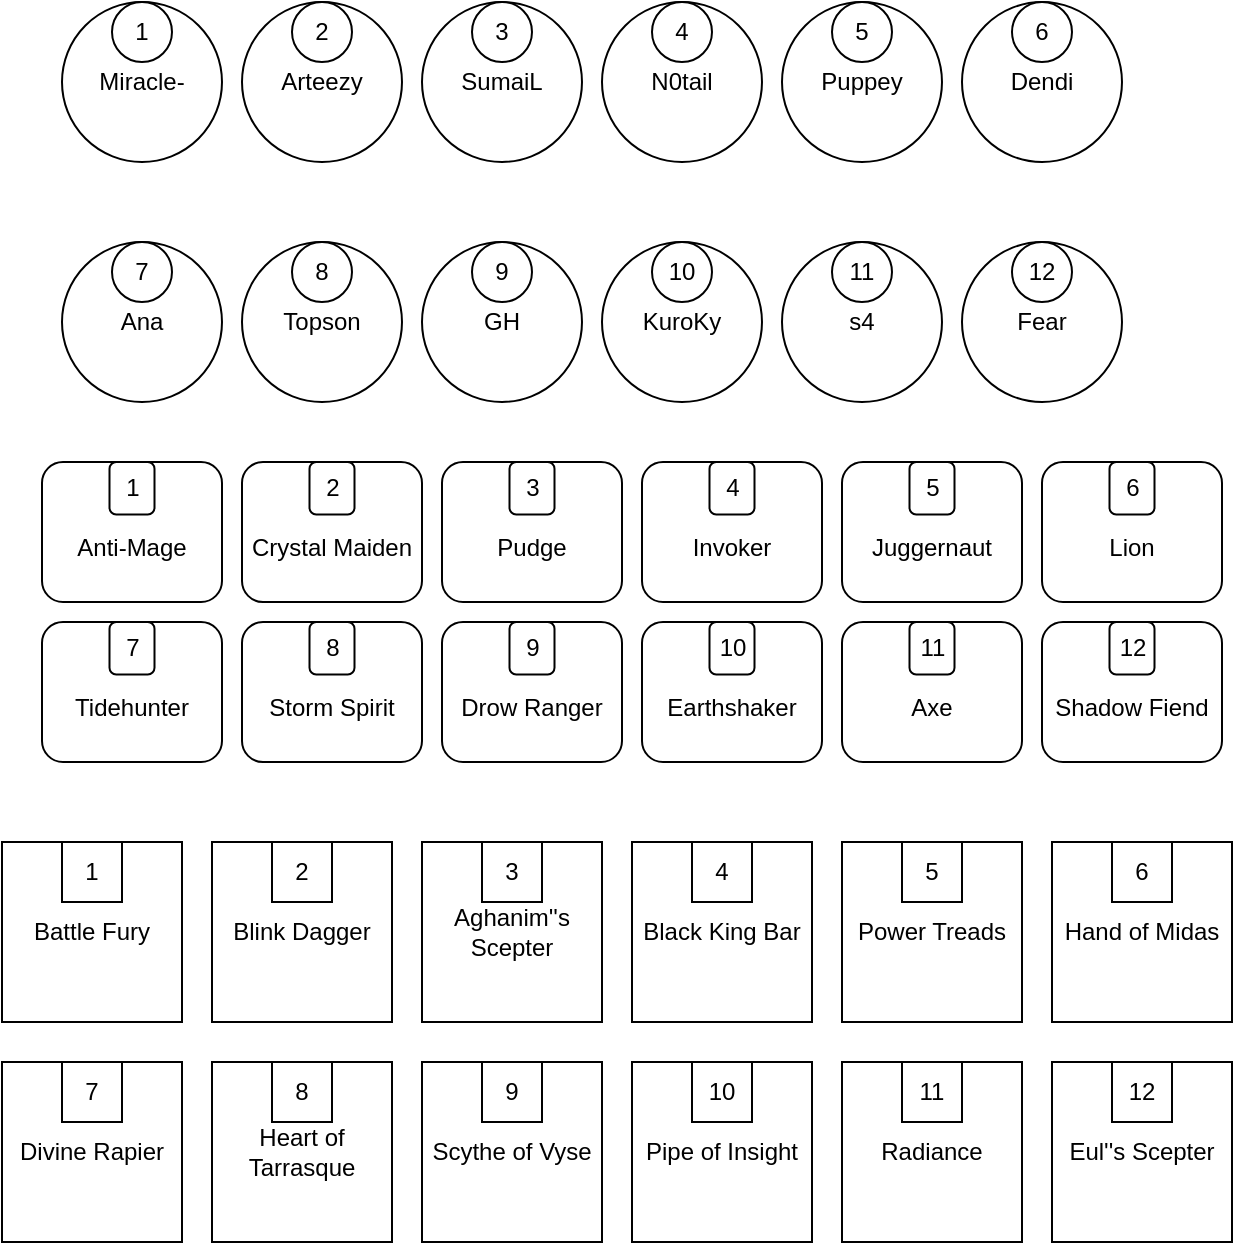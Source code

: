 <mxfile version="27.0.3" pages="4">
  <diagram name="все значения" id="rgSUTZbhg42mxv6w6H9g">
    <mxGraphModel dx="695" dy="830" grid="1" gridSize="10" guides="1" tooltips="1" connect="1" arrows="1" fold="1" page="1" pageScale="1" pageWidth="827" pageHeight="1169" math="0" shadow="0">
      <root>
        <mxCell id="0" />
        <mxCell id="1" parent="0" />
        <mxCell id="BXIItD348nbN1tDkHSYt-3" value="" style="group" vertex="1" connectable="0" parent="1">
          <mxGeometry x="170" y="290" width="80" height="80" as="geometry" />
        </mxCell>
        <mxCell id="BXIItD348nbN1tDkHSYt-1" value="Miracle-" style="ellipse;whiteSpace=wrap;html=1;aspect=fixed;" vertex="1" parent="BXIItD348nbN1tDkHSYt-3">
          <mxGeometry width="80" height="80" as="geometry" />
        </mxCell>
        <mxCell id="BXIItD348nbN1tDkHSYt-2" value="1" style="ellipse;whiteSpace=wrap;html=1;aspect=fixed;" vertex="1" parent="BXIItD348nbN1tDkHSYt-3">
          <mxGeometry x="25" width="30" height="30" as="geometry" />
        </mxCell>
        <mxCell id="BXIItD348nbN1tDkHSYt-4" value="" style="group" vertex="1" connectable="0" parent="1">
          <mxGeometry x="260" y="290" width="80" height="80" as="geometry" />
        </mxCell>
        <mxCell id="BXIItD348nbN1tDkHSYt-5" value="Arteezy" style="ellipse;whiteSpace=wrap;html=1;aspect=fixed;" vertex="1" parent="BXIItD348nbN1tDkHSYt-4">
          <mxGeometry width="80" height="80" as="geometry" />
        </mxCell>
        <mxCell id="BXIItD348nbN1tDkHSYt-6" value="2" style="ellipse;whiteSpace=wrap;html=1;aspect=fixed;" vertex="1" parent="BXIItD348nbN1tDkHSYt-4">
          <mxGeometry x="25" width="30" height="30" as="geometry" />
        </mxCell>
        <mxCell id="BXIItD348nbN1tDkHSYt-10" value="" style="group" vertex="1" connectable="0" parent="1">
          <mxGeometry x="170" y="410" width="80" height="80" as="geometry" />
        </mxCell>
        <mxCell id="BXIItD348nbN1tDkHSYt-11" value="Ana" style="ellipse;whiteSpace=wrap;html=1;aspect=fixed;" vertex="1" parent="BXIItD348nbN1tDkHSYt-10">
          <mxGeometry width="80" height="80" as="geometry" />
        </mxCell>
        <mxCell id="BXIItD348nbN1tDkHSYt-12" value="7" style="ellipse;whiteSpace=wrap;html=1;aspect=fixed;" vertex="1" parent="BXIItD348nbN1tDkHSYt-10">
          <mxGeometry x="25" width="30" height="30" as="geometry" />
        </mxCell>
        <mxCell id="BXIItD348nbN1tDkHSYt-13" value="" style="group" vertex="1" connectable="0" parent="1">
          <mxGeometry x="350" y="290" width="80" height="80" as="geometry" />
        </mxCell>
        <mxCell id="BXIItD348nbN1tDkHSYt-14" value="SumaiL" style="ellipse;whiteSpace=wrap;html=1;aspect=fixed;" vertex="1" parent="BXIItD348nbN1tDkHSYt-13">
          <mxGeometry width="80" height="80" as="geometry" />
        </mxCell>
        <mxCell id="BXIItD348nbN1tDkHSYt-15" value="3" style="ellipse;whiteSpace=wrap;html=1;aspect=fixed;" vertex="1" parent="BXIItD348nbN1tDkHSYt-13">
          <mxGeometry x="25" width="30" height="30" as="geometry" />
        </mxCell>
        <mxCell id="BXIItD348nbN1tDkHSYt-16" value="" style="group" vertex="1" connectable="0" parent="1">
          <mxGeometry x="440" y="290" width="80" height="80" as="geometry" />
        </mxCell>
        <mxCell id="BXIItD348nbN1tDkHSYt-17" value="N0tail" style="ellipse;whiteSpace=wrap;html=1;aspect=fixed;" vertex="1" parent="BXIItD348nbN1tDkHSYt-16">
          <mxGeometry width="80" height="80" as="geometry" />
        </mxCell>
        <mxCell id="BXIItD348nbN1tDkHSYt-18" value="4" style="ellipse;whiteSpace=wrap;html=1;aspect=fixed;" vertex="1" parent="BXIItD348nbN1tDkHSYt-16">
          <mxGeometry x="25" width="30" height="30" as="geometry" />
        </mxCell>
        <mxCell id="BXIItD348nbN1tDkHSYt-19" value="" style="group" vertex="1" connectable="0" parent="1">
          <mxGeometry x="260" y="410" width="80" height="80" as="geometry" />
        </mxCell>
        <mxCell id="BXIItD348nbN1tDkHSYt-20" value="Topson" style="ellipse;whiteSpace=wrap;html=1;aspect=fixed;" vertex="1" parent="BXIItD348nbN1tDkHSYt-19">
          <mxGeometry width="80" height="80" as="geometry" />
        </mxCell>
        <mxCell id="BXIItD348nbN1tDkHSYt-21" value="8" style="ellipse;whiteSpace=wrap;html=1;aspect=fixed;" vertex="1" parent="BXIItD348nbN1tDkHSYt-19">
          <mxGeometry x="25" width="30" height="30" as="geometry" />
        </mxCell>
        <mxCell id="BXIItD348nbN1tDkHSYt-22" value="" style="group" vertex="1" connectable="0" parent="1">
          <mxGeometry x="350" y="410" width="80" height="80" as="geometry" />
        </mxCell>
        <mxCell id="BXIItD348nbN1tDkHSYt-23" value="GH" style="ellipse;whiteSpace=wrap;html=1;aspect=fixed;" vertex="1" parent="BXIItD348nbN1tDkHSYt-22">
          <mxGeometry width="80" height="80" as="geometry" />
        </mxCell>
        <mxCell id="BXIItD348nbN1tDkHSYt-24" value="9" style="ellipse;whiteSpace=wrap;html=1;aspect=fixed;" vertex="1" parent="BXIItD348nbN1tDkHSYt-22">
          <mxGeometry x="25" width="30" height="30" as="geometry" />
        </mxCell>
        <mxCell id="BXIItD348nbN1tDkHSYt-25" value="" style="group" vertex="1" connectable="0" parent="1">
          <mxGeometry x="530" y="290" width="170" height="80" as="geometry" />
        </mxCell>
        <mxCell id="BXIItD348nbN1tDkHSYt-26" value="Puppey" style="ellipse;whiteSpace=wrap;html=1;aspect=fixed;" vertex="1" parent="BXIItD348nbN1tDkHSYt-25">
          <mxGeometry width="80" height="80" as="geometry" />
        </mxCell>
        <mxCell id="BXIItD348nbN1tDkHSYt-27" value="5" style="ellipse;whiteSpace=wrap;html=1;aspect=fixed;" vertex="1" parent="BXIItD348nbN1tDkHSYt-25">
          <mxGeometry x="25" width="30" height="30" as="geometry" />
        </mxCell>
        <mxCell id="BXIItD348nbN1tDkHSYt-7" value="" style="group" vertex="1" connectable="0" parent="BXIItD348nbN1tDkHSYt-25">
          <mxGeometry x="90" width="80" height="80" as="geometry" />
        </mxCell>
        <mxCell id="BXIItD348nbN1tDkHSYt-8" value="Dendi" style="ellipse;whiteSpace=wrap;html=1;aspect=fixed;" vertex="1" parent="BXIItD348nbN1tDkHSYt-7">
          <mxGeometry width="80" height="80" as="geometry" />
        </mxCell>
        <mxCell id="BXIItD348nbN1tDkHSYt-9" value="6" style="ellipse;whiteSpace=wrap;html=1;aspect=fixed;" vertex="1" parent="BXIItD348nbN1tDkHSYt-7">
          <mxGeometry x="25" width="30" height="30" as="geometry" />
        </mxCell>
        <mxCell id="BXIItD348nbN1tDkHSYt-28" value="" style="group" vertex="1" connectable="0" parent="1">
          <mxGeometry x="440" y="410" width="80" height="80" as="geometry" />
        </mxCell>
        <mxCell id="BXIItD348nbN1tDkHSYt-29" value="KuroKy" style="ellipse;whiteSpace=wrap;html=1;aspect=fixed;" vertex="1" parent="BXIItD348nbN1tDkHSYt-28">
          <mxGeometry width="80" height="80" as="geometry" />
        </mxCell>
        <mxCell id="BXIItD348nbN1tDkHSYt-30" value="10" style="ellipse;whiteSpace=wrap;html=1;aspect=fixed;" vertex="1" parent="BXIItD348nbN1tDkHSYt-28">
          <mxGeometry x="25" width="30" height="30" as="geometry" />
        </mxCell>
        <mxCell id="BXIItD348nbN1tDkHSYt-32" value="" style="group" vertex="1" connectable="0" parent="1">
          <mxGeometry x="530" y="410" width="80" height="80" as="geometry" />
        </mxCell>
        <mxCell id="BXIItD348nbN1tDkHSYt-33" value="s4" style="ellipse;whiteSpace=wrap;html=1;aspect=fixed;" vertex="1" parent="BXIItD348nbN1tDkHSYt-32">
          <mxGeometry width="80" height="80" as="geometry" />
        </mxCell>
        <mxCell id="BXIItD348nbN1tDkHSYt-34" value="11" style="ellipse;whiteSpace=wrap;html=1;aspect=fixed;" vertex="1" parent="BXIItD348nbN1tDkHSYt-32">
          <mxGeometry x="25" width="30" height="30" as="geometry" />
        </mxCell>
        <mxCell id="BXIItD348nbN1tDkHSYt-35" value="" style="group" vertex="1" connectable="0" parent="1">
          <mxGeometry x="620" y="410" width="80" height="80" as="geometry" />
        </mxCell>
        <mxCell id="BXIItD348nbN1tDkHSYt-36" value="Fear" style="ellipse;whiteSpace=wrap;html=1;aspect=fixed;" vertex="1" parent="BXIItD348nbN1tDkHSYt-35">
          <mxGeometry width="80" height="80" as="geometry" />
        </mxCell>
        <mxCell id="BXIItD348nbN1tDkHSYt-37" value="12" style="ellipse;whiteSpace=wrap;html=1;aspect=fixed;" vertex="1" parent="BXIItD348nbN1tDkHSYt-35">
          <mxGeometry x="25" width="30" height="30" as="geometry" />
        </mxCell>
        <mxCell id="OTi5IyoAIVyBReoas6o5-4" value="" style="group" vertex="1" connectable="0" parent="1">
          <mxGeometry x="160" y="520" width="90" height="70" as="geometry" />
        </mxCell>
        <mxCell id="OTi5IyoAIVyBReoas6o5-1" value="&lt;div&gt;&lt;br&gt;&lt;/div&gt;Anti-Mage" style="rounded=1;whiteSpace=wrap;html=1;" vertex="1" parent="OTi5IyoAIVyBReoas6o5-4">
          <mxGeometry width="90" height="70" as="geometry" />
        </mxCell>
        <mxCell id="OTi5IyoAIVyBReoas6o5-3" value="1" style="rounded=1;whiteSpace=wrap;html=1;" vertex="1" parent="OTi5IyoAIVyBReoas6o5-4">
          <mxGeometry x="33.75" width="22.5" height="26.25" as="geometry" />
        </mxCell>
        <mxCell id="OTi5IyoAIVyBReoas6o5-6" value="" style="group" vertex="1" connectable="0" parent="1">
          <mxGeometry x="260" y="520" width="90" height="70" as="geometry" />
        </mxCell>
        <mxCell id="OTi5IyoAIVyBReoas6o5-7" value="&lt;div&gt;&lt;br&gt;&lt;/div&gt;Crystal Maiden" style="rounded=1;whiteSpace=wrap;html=1;" vertex="1" parent="OTi5IyoAIVyBReoas6o5-6">
          <mxGeometry width="90" height="70" as="geometry" />
        </mxCell>
        <mxCell id="OTi5IyoAIVyBReoas6o5-8" value="2" style="rounded=1;whiteSpace=wrap;html=1;" vertex="1" parent="OTi5IyoAIVyBReoas6o5-6">
          <mxGeometry x="33.75" width="22.5" height="26.25" as="geometry" />
        </mxCell>
        <mxCell id="OTi5IyoAIVyBReoas6o5-9" value="" style="group" vertex="1" connectable="0" parent="1">
          <mxGeometry x="160" y="600" width="90" height="70" as="geometry" />
        </mxCell>
        <mxCell id="OTi5IyoAIVyBReoas6o5-10" value="&lt;div&gt;&lt;br&gt;&lt;/div&gt;Tidehunter" style="rounded=1;whiteSpace=wrap;html=1;" vertex="1" parent="OTi5IyoAIVyBReoas6o5-9">
          <mxGeometry width="90" height="70" as="geometry" />
        </mxCell>
        <mxCell id="OTi5IyoAIVyBReoas6o5-11" value="7" style="rounded=1;whiteSpace=wrap;html=1;" vertex="1" parent="OTi5IyoAIVyBReoas6o5-9">
          <mxGeometry x="33.75" width="22.5" height="26.25" as="geometry" />
        </mxCell>
        <mxCell id="OTi5IyoAIVyBReoas6o5-12" value="" style="group" vertex="1" connectable="0" parent="1">
          <mxGeometry x="260" y="600" width="90" height="70" as="geometry" />
        </mxCell>
        <mxCell id="OTi5IyoAIVyBReoas6o5-13" value="&lt;div&gt;&lt;br&gt;&lt;/div&gt;Storm Spirit" style="rounded=1;whiteSpace=wrap;html=1;" vertex="1" parent="OTi5IyoAIVyBReoas6o5-12">
          <mxGeometry width="90" height="70" as="geometry" />
        </mxCell>
        <mxCell id="OTi5IyoAIVyBReoas6o5-14" value="8" style="rounded=1;whiteSpace=wrap;html=1;" vertex="1" parent="OTi5IyoAIVyBReoas6o5-12">
          <mxGeometry x="33.75" width="22.5" height="26.25" as="geometry" />
        </mxCell>
        <mxCell id="OTi5IyoAIVyBReoas6o5-15" value="" style="group" vertex="1" connectable="0" parent="1">
          <mxGeometry x="360" y="520" width="90" height="70" as="geometry" />
        </mxCell>
        <mxCell id="OTi5IyoAIVyBReoas6o5-16" value="&lt;div&gt;&lt;br&gt;&lt;/div&gt;Pudge" style="rounded=1;whiteSpace=wrap;html=1;" vertex="1" parent="OTi5IyoAIVyBReoas6o5-15">
          <mxGeometry width="90" height="70" as="geometry" />
        </mxCell>
        <mxCell id="OTi5IyoAIVyBReoas6o5-17" value="3" style="rounded=1;whiteSpace=wrap;html=1;" vertex="1" parent="OTi5IyoAIVyBReoas6o5-15">
          <mxGeometry x="33.75" width="22.5" height="26.25" as="geometry" />
        </mxCell>
        <mxCell id="OTi5IyoAIVyBReoas6o5-18" value="" style="group" vertex="1" connectable="0" parent="1">
          <mxGeometry x="460" y="520" width="90" height="70" as="geometry" />
        </mxCell>
        <mxCell id="OTi5IyoAIVyBReoas6o5-19" value="&lt;div&gt;&lt;br&gt;&lt;/div&gt;Invoker" style="rounded=1;whiteSpace=wrap;html=1;" vertex="1" parent="OTi5IyoAIVyBReoas6o5-18">
          <mxGeometry width="90" height="70" as="geometry" />
        </mxCell>
        <mxCell id="OTi5IyoAIVyBReoas6o5-20" value="4" style="rounded=1;whiteSpace=wrap;html=1;" vertex="1" parent="OTi5IyoAIVyBReoas6o5-18">
          <mxGeometry x="33.75" width="22.5" height="26.25" as="geometry" />
        </mxCell>
        <mxCell id="OTi5IyoAIVyBReoas6o5-21" value="" style="group" vertex="1" connectable="0" parent="1">
          <mxGeometry x="360" y="600" width="90" height="70" as="geometry" />
        </mxCell>
        <mxCell id="OTi5IyoAIVyBReoas6o5-22" value="&lt;div&gt;&lt;br&gt;&lt;/div&gt;Drow Ranger" style="rounded=1;whiteSpace=wrap;html=1;" vertex="1" parent="OTi5IyoAIVyBReoas6o5-21">
          <mxGeometry width="90" height="70" as="geometry" />
        </mxCell>
        <mxCell id="OTi5IyoAIVyBReoas6o5-23" value="9" style="rounded=1;whiteSpace=wrap;html=1;" vertex="1" parent="OTi5IyoAIVyBReoas6o5-21">
          <mxGeometry x="33.75" width="22.5" height="26.25" as="geometry" />
        </mxCell>
        <mxCell id="OTi5IyoAIVyBReoas6o5-24" value="" style="group" vertex="1" connectable="0" parent="1">
          <mxGeometry x="460" y="600" width="90" height="70" as="geometry" />
        </mxCell>
        <mxCell id="OTi5IyoAIVyBReoas6o5-25" value="&lt;div&gt;&lt;br&gt;&lt;/div&gt;Earthshaker" style="rounded=1;whiteSpace=wrap;html=1;" vertex="1" parent="OTi5IyoAIVyBReoas6o5-24">
          <mxGeometry width="90" height="70" as="geometry" />
        </mxCell>
        <mxCell id="OTi5IyoAIVyBReoas6o5-26" value="10" style="rounded=1;whiteSpace=wrap;html=1;" vertex="1" parent="OTi5IyoAIVyBReoas6o5-24">
          <mxGeometry x="33.75" width="22.5" height="26.25" as="geometry" />
        </mxCell>
        <mxCell id="OTi5IyoAIVyBReoas6o5-27" value="" style="group" vertex="1" connectable="0" parent="1">
          <mxGeometry x="560" y="520" width="90" height="70" as="geometry" />
        </mxCell>
        <mxCell id="OTi5IyoAIVyBReoas6o5-28" value="&lt;div&gt;&lt;br&gt;&lt;/div&gt;Juggernaut" style="rounded=1;whiteSpace=wrap;html=1;" vertex="1" parent="OTi5IyoAIVyBReoas6o5-27">
          <mxGeometry width="90" height="70" as="geometry" />
        </mxCell>
        <mxCell id="OTi5IyoAIVyBReoas6o5-29" value="5" style="rounded=1;whiteSpace=wrap;html=1;" vertex="1" parent="OTi5IyoAIVyBReoas6o5-27">
          <mxGeometry x="33.75" width="22.5" height="26.25" as="geometry" />
        </mxCell>
        <mxCell id="OTi5IyoAIVyBReoas6o5-30" value="" style="group" vertex="1" connectable="0" parent="1">
          <mxGeometry x="660" y="520" width="90" height="70" as="geometry" />
        </mxCell>
        <mxCell id="OTi5IyoAIVyBReoas6o5-31" value="&lt;div&gt;&lt;br&gt;&lt;/div&gt;Lion" style="rounded=1;whiteSpace=wrap;html=1;" vertex="1" parent="OTi5IyoAIVyBReoas6o5-30">
          <mxGeometry width="90" height="70" as="geometry" />
        </mxCell>
        <mxCell id="OTi5IyoAIVyBReoas6o5-32" value="6" style="rounded=1;whiteSpace=wrap;html=1;" vertex="1" parent="OTi5IyoAIVyBReoas6o5-30">
          <mxGeometry x="33.75" width="22.5" height="26.25" as="geometry" />
        </mxCell>
        <mxCell id="OTi5IyoAIVyBReoas6o5-33" value="" style="group" vertex="1" connectable="0" parent="1">
          <mxGeometry x="560" y="600" width="90" height="70" as="geometry" />
        </mxCell>
        <mxCell id="OTi5IyoAIVyBReoas6o5-34" value="&lt;div&gt;&lt;br&gt;&lt;/div&gt;Axe" style="rounded=1;whiteSpace=wrap;html=1;" vertex="1" parent="OTi5IyoAIVyBReoas6o5-33">
          <mxGeometry width="90" height="70" as="geometry" />
        </mxCell>
        <mxCell id="OTi5IyoAIVyBReoas6o5-35" value="11" style="rounded=1;whiteSpace=wrap;html=1;" vertex="1" parent="OTi5IyoAIVyBReoas6o5-33">
          <mxGeometry x="33.75" width="22.5" height="26.25" as="geometry" />
        </mxCell>
        <mxCell id="OTi5IyoAIVyBReoas6o5-36" value="" style="group" vertex="1" connectable="0" parent="1">
          <mxGeometry x="660" y="600" width="90" height="70" as="geometry" />
        </mxCell>
        <mxCell id="OTi5IyoAIVyBReoas6o5-37" value="&lt;div&gt;&lt;br&gt;&lt;/div&gt;Shadow Fiend" style="rounded=1;whiteSpace=wrap;html=1;" vertex="1" parent="OTi5IyoAIVyBReoas6o5-36">
          <mxGeometry width="90" height="70" as="geometry" />
        </mxCell>
        <mxCell id="OTi5IyoAIVyBReoas6o5-38" value="12" style="rounded=1;whiteSpace=wrap;html=1;" vertex="1" parent="OTi5IyoAIVyBReoas6o5-36">
          <mxGeometry x="33.75" width="22.5" height="26.25" as="geometry" />
        </mxCell>
        <mxCell id="OTi5IyoAIVyBReoas6o5-43" value="" style="group" vertex="1" connectable="0" parent="1">
          <mxGeometry x="140" y="710" width="90" height="90" as="geometry" />
        </mxCell>
        <mxCell id="OTi5IyoAIVyBReoas6o5-42" value="Battle Fury" style="whiteSpace=wrap;html=1;aspect=fixed;" vertex="1" parent="OTi5IyoAIVyBReoas6o5-43">
          <mxGeometry width="90" height="90" as="geometry" />
        </mxCell>
        <mxCell id="OTi5IyoAIVyBReoas6o5-41" value="1" style="whiteSpace=wrap;html=1;aspect=fixed;" vertex="1" parent="OTi5IyoAIVyBReoas6o5-43">
          <mxGeometry x="30.0" width="30.0" height="30.0" as="geometry" />
        </mxCell>
        <mxCell id="OTi5IyoAIVyBReoas6o5-44" value="" style="group" vertex="1" connectable="0" parent="1">
          <mxGeometry x="245" y="710" width="90" height="90" as="geometry" />
        </mxCell>
        <mxCell id="OTi5IyoAIVyBReoas6o5-45" value="Blink Dagger" style="whiteSpace=wrap;html=1;aspect=fixed;" vertex="1" parent="OTi5IyoAIVyBReoas6o5-44">
          <mxGeometry width="90" height="90" as="geometry" />
        </mxCell>
        <mxCell id="OTi5IyoAIVyBReoas6o5-46" value="2" style="whiteSpace=wrap;html=1;aspect=fixed;" vertex="1" parent="OTi5IyoAIVyBReoas6o5-44">
          <mxGeometry x="30" width="30" height="30" as="geometry" />
        </mxCell>
        <mxCell id="OTi5IyoAIVyBReoas6o5-47" value="" style="group" vertex="1" connectable="0" parent="1">
          <mxGeometry x="140" y="820" width="90" height="90" as="geometry" />
        </mxCell>
        <mxCell id="OTi5IyoAIVyBReoas6o5-48" value="Divine Rapier" style="whiteSpace=wrap;html=1;aspect=fixed;" vertex="1" parent="OTi5IyoAIVyBReoas6o5-47">
          <mxGeometry width="90" height="90" as="geometry" />
        </mxCell>
        <mxCell id="OTi5IyoAIVyBReoas6o5-49" value="7" style="whiteSpace=wrap;html=1;aspect=fixed;" vertex="1" parent="OTi5IyoAIVyBReoas6o5-47">
          <mxGeometry x="30.0" width="30.0" height="30.0" as="geometry" />
        </mxCell>
        <mxCell id="OTi5IyoAIVyBReoas6o5-50" value="" style="group" vertex="1" connectable="0" parent="1">
          <mxGeometry x="245" y="820" width="90" height="90" as="geometry" />
        </mxCell>
        <mxCell id="OTi5IyoAIVyBReoas6o5-51" value="Heart of Tarrasque" style="whiteSpace=wrap;html=1;aspect=fixed;" vertex="1" parent="OTi5IyoAIVyBReoas6o5-50">
          <mxGeometry width="90" height="90" as="geometry" />
        </mxCell>
        <mxCell id="OTi5IyoAIVyBReoas6o5-52" value="8" style="whiteSpace=wrap;html=1;aspect=fixed;" vertex="1" parent="OTi5IyoAIVyBReoas6o5-50">
          <mxGeometry x="30" width="30" height="30" as="geometry" />
        </mxCell>
        <mxCell id="OTi5IyoAIVyBReoas6o5-53" value="" style="group" vertex="1" connectable="0" parent="1">
          <mxGeometry x="350" y="710" width="90" height="90" as="geometry" />
        </mxCell>
        <mxCell id="OTi5IyoAIVyBReoas6o5-54" value="Aghanim&#39;&#39;s Scepter" style="whiteSpace=wrap;html=1;aspect=fixed;" vertex="1" parent="OTi5IyoAIVyBReoas6o5-53">
          <mxGeometry width="90" height="90" as="geometry" />
        </mxCell>
        <mxCell id="OTi5IyoAIVyBReoas6o5-55" value="3" style="whiteSpace=wrap;html=1;aspect=fixed;" vertex="1" parent="OTi5IyoAIVyBReoas6o5-53">
          <mxGeometry x="30" width="30" height="30" as="geometry" />
        </mxCell>
        <mxCell id="OTi5IyoAIVyBReoas6o5-56" value="" style="group" vertex="1" connectable="0" parent="1">
          <mxGeometry x="455" y="710" width="90" height="90" as="geometry" />
        </mxCell>
        <mxCell id="OTi5IyoAIVyBReoas6o5-57" value="Black King Bar" style="whiteSpace=wrap;html=1;aspect=fixed;" vertex="1" parent="OTi5IyoAIVyBReoas6o5-56">
          <mxGeometry width="90" height="90" as="geometry" />
        </mxCell>
        <mxCell id="OTi5IyoAIVyBReoas6o5-58" value="4" style="whiteSpace=wrap;html=1;aspect=fixed;" vertex="1" parent="OTi5IyoAIVyBReoas6o5-56">
          <mxGeometry x="30" width="30" height="30" as="geometry" />
        </mxCell>
        <mxCell id="OTi5IyoAIVyBReoas6o5-59" value="" style="group" vertex="1" connectable="0" parent="1">
          <mxGeometry x="350" y="820" width="90" height="90" as="geometry" />
        </mxCell>
        <mxCell id="OTi5IyoAIVyBReoas6o5-60" value="Scythe of Vyse" style="whiteSpace=wrap;html=1;aspect=fixed;" vertex="1" parent="OTi5IyoAIVyBReoas6o5-59">
          <mxGeometry width="90" height="90" as="geometry" />
        </mxCell>
        <mxCell id="OTi5IyoAIVyBReoas6o5-61" value="9" style="whiteSpace=wrap;html=1;aspect=fixed;" vertex="1" parent="OTi5IyoAIVyBReoas6o5-59">
          <mxGeometry x="30" width="30" height="30" as="geometry" />
        </mxCell>
        <mxCell id="OTi5IyoAIVyBReoas6o5-62" value="" style="group" vertex="1" connectable="0" parent="1">
          <mxGeometry x="455" y="820" width="90" height="90" as="geometry" />
        </mxCell>
        <mxCell id="OTi5IyoAIVyBReoas6o5-63" value="Pipe of Insight" style="whiteSpace=wrap;html=1;aspect=fixed;" vertex="1" parent="OTi5IyoAIVyBReoas6o5-62">
          <mxGeometry width="90" height="90" as="geometry" />
        </mxCell>
        <mxCell id="OTi5IyoAIVyBReoas6o5-64" value="10" style="whiteSpace=wrap;html=1;aspect=fixed;" vertex="1" parent="OTi5IyoAIVyBReoas6o5-62">
          <mxGeometry x="30" width="30" height="30" as="geometry" />
        </mxCell>
        <mxCell id="OTi5IyoAIVyBReoas6o5-65" value="" style="group" vertex="1" connectable="0" parent="1">
          <mxGeometry x="560" y="710" width="90" height="90" as="geometry" />
        </mxCell>
        <mxCell id="OTi5IyoAIVyBReoas6o5-66" value="Power Treads" style="whiteSpace=wrap;html=1;aspect=fixed;" vertex="1" parent="OTi5IyoAIVyBReoas6o5-65">
          <mxGeometry width="90" height="90" as="geometry" />
        </mxCell>
        <mxCell id="OTi5IyoAIVyBReoas6o5-67" value="5" style="whiteSpace=wrap;html=1;aspect=fixed;" vertex="1" parent="OTi5IyoAIVyBReoas6o5-65">
          <mxGeometry x="30" width="30" height="30" as="geometry" />
        </mxCell>
        <mxCell id="OTi5IyoAIVyBReoas6o5-68" value="" style="group" vertex="1" connectable="0" parent="1">
          <mxGeometry x="665" y="710" width="90" height="90" as="geometry" />
        </mxCell>
        <mxCell id="OTi5IyoAIVyBReoas6o5-69" value="Hand of Midas" style="whiteSpace=wrap;html=1;aspect=fixed;" vertex="1" parent="OTi5IyoAIVyBReoas6o5-68">
          <mxGeometry width="90" height="90" as="geometry" />
        </mxCell>
        <mxCell id="OTi5IyoAIVyBReoas6o5-70" value="6" style="whiteSpace=wrap;html=1;aspect=fixed;" vertex="1" parent="OTi5IyoAIVyBReoas6o5-68">
          <mxGeometry x="30" width="30" height="30" as="geometry" />
        </mxCell>
        <mxCell id="OTi5IyoAIVyBReoas6o5-71" value="11" style="group" vertex="1" connectable="0" parent="1">
          <mxGeometry x="560" y="820" width="90" height="90" as="geometry" />
        </mxCell>
        <mxCell id="OTi5IyoAIVyBReoas6o5-72" value="Radiance" style="whiteSpace=wrap;html=1;aspect=fixed;" vertex="1" parent="OTi5IyoAIVyBReoas6o5-71">
          <mxGeometry width="90" height="90" as="geometry" />
        </mxCell>
        <mxCell id="OTi5IyoAIVyBReoas6o5-73" value="11" style="whiteSpace=wrap;html=1;aspect=fixed;" vertex="1" parent="OTi5IyoAIVyBReoas6o5-71">
          <mxGeometry x="30" width="30" height="30" as="geometry" />
        </mxCell>
        <mxCell id="OTi5IyoAIVyBReoas6o5-74" value="" style="group" vertex="1" connectable="0" parent="1">
          <mxGeometry x="665" y="820" width="90" height="90" as="geometry" />
        </mxCell>
        <mxCell id="OTi5IyoAIVyBReoas6o5-75" value="Eul&#39;&#39;s Scepter" style="whiteSpace=wrap;html=1;aspect=fixed;" vertex="1" parent="OTi5IyoAIVyBReoas6o5-74">
          <mxGeometry width="90" height="90" as="geometry" />
        </mxCell>
        <mxCell id="OTi5IyoAIVyBReoas6o5-76" value="12" style="whiteSpace=wrap;html=1;aspect=fixed;" vertex="1" parent="OTi5IyoAIVyBReoas6o5-74">
          <mxGeometry x="30" width="30" height="30" as="geometry" />
        </mxCell>
      </root>
    </mxGraphModel>
  </diagram>
  <diagram name="hero-&gt;item" id="C1WsBo9mMqLF4_BqmUiR">
    <mxGraphModel dx="1069" dy="1277" grid="1" gridSize="10" guides="1" tooltips="1" connect="1" arrows="1" fold="1" page="1" pageScale="1" pageWidth="827" pageHeight="1169" math="0" shadow="0">
      <root>
        <mxCell id="TYaofzcXea8dmpiXkx5Z-0" />
        <mxCell id="TYaofzcXea8dmpiXkx5Z-1" parent="TYaofzcXea8dmpiXkx5Z-0" />
        <mxCell id="TYaofzcXea8dmpiXkx5Z-38" value="" style="group" vertex="1" connectable="0" parent="TYaofzcXea8dmpiXkx5Z-1">
          <mxGeometry x="144" y="90" width="90" height="70" as="geometry" />
        </mxCell>
        <mxCell id="TYaofzcXea8dmpiXkx5Z-39" value="&lt;div&gt;&lt;br&gt;&lt;/div&gt;Anti-Mage" style="rounded=1;whiteSpace=wrap;html=1;" vertex="1" parent="TYaofzcXea8dmpiXkx5Z-38">
          <mxGeometry width="90" height="70" as="geometry" />
        </mxCell>
        <mxCell id="TYaofzcXea8dmpiXkx5Z-40" value="1" style="rounded=1;whiteSpace=wrap;html=1;" vertex="1" parent="TYaofzcXea8dmpiXkx5Z-38">
          <mxGeometry x="33.75" width="22.5" height="26.25" as="geometry" />
        </mxCell>
        <mxCell id="TYaofzcXea8dmpiXkx5Z-41" value="" style="group" vertex="1" connectable="0" parent="TYaofzcXea8dmpiXkx5Z-1">
          <mxGeometry x="374" y="90" width="90" height="70" as="geometry" />
        </mxCell>
        <mxCell id="TYaofzcXea8dmpiXkx5Z-42" value="&lt;div&gt;&lt;br&gt;&lt;/div&gt;Crystal Maiden" style="rounded=1;whiteSpace=wrap;html=1;" vertex="1" parent="TYaofzcXea8dmpiXkx5Z-41">
          <mxGeometry width="90" height="70" as="geometry" />
        </mxCell>
        <mxCell id="TYaofzcXea8dmpiXkx5Z-43" value="2" style="rounded=1;whiteSpace=wrap;html=1;" vertex="1" parent="TYaofzcXea8dmpiXkx5Z-41">
          <mxGeometry x="33.75" width="22.5" height="26.25" as="geometry" />
        </mxCell>
        <mxCell id="TYaofzcXea8dmpiXkx5Z-44" value="" style="group" vertex="1" connectable="0" parent="TYaofzcXea8dmpiXkx5Z-1">
          <mxGeometry x="144" y="470" width="90" height="70" as="geometry" />
        </mxCell>
        <mxCell id="TYaofzcXea8dmpiXkx5Z-45" value="&lt;div&gt;&lt;br&gt;&lt;/div&gt;Tidehunter" style="rounded=1;whiteSpace=wrap;html=1;" vertex="1" parent="TYaofzcXea8dmpiXkx5Z-44">
          <mxGeometry width="90" height="70" as="geometry" />
        </mxCell>
        <mxCell id="TYaofzcXea8dmpiXkx5Z-46" value="7" style="rounded=1;whiteSpace=wrap;html=1;" vertex="1" parent="TYaofzcXea8dmpiXkx5Z-44">
          <mxGeometry x="33.75" width="22.5" height="26.25" as="geometry" />
        </mxCell>
        <mxCell id="TYaofzcXea8dmpiXkx5Z-47" value="" style="group" vertex="1" connectable="0" parent="TYaofzcXea8dmpiXkx5Z-1">
          <mxGeometry x="374" y="470" width="90" height="70" as="geometry" />
        </mxCell>
        <mxCell id="TYaofzcXea8dmpiXkx5Z-48" value="&lt;div&gt;&lt;br&gt;&lt;/div&gt;Storm Spirit" style="rounded=1;whiteSpace=wrap;html=1;" vertex="1" parent="TYaofzcXea8dmpiXkx5Z-47">
          <mxGeometry width="90" height="70" as="geometry" />
        </mxCell>
        <mxCell id="TYaofzcXea8dmpiXkx5Z-49" value="8" style="rounded=1;whiteSpace=wrap;html=1;" vertex="1" parent="TYaofzcXea8dmpiXkx5Z-47">
          <mxGeometry x="33.75" width="22.5" height="26.25" as="geometry" />
        </mxCell>
        <mxCell id="TYaofzcXea8dmpiXkx5Z-50" value="" style="group" vertex="1" connectable="0" parent="TYaofzcXea8dmpiXkx5Z-1">
          <mxGeometry x="604" y="90" width="90" height="70" as="geometry" />
        </mxCell>
        <mxCell id="TYaofzcXea8dmpiXkx5Z-51" value="&lt;div&gt;&lt;br&gt;&lt;/div&gt;Pudge" style="rounded=1;whiteSpace=wrap;html=1;" vertex="1" parent="TYaofzcXea8dmpiXkx5Z-50">
          <mxGeometry width="90" height="70" as="geometry" />
        </mxCell>
        <mxCell id="TYaofzcXea8dmpiXkx5Z-52" value="3" style="rounded=1;whiteSpace=wrap;html=1;" vertex="1" parent="TYaofzcXea8dmpiXkx5Z-50">
          <mxGeometry x="33.75" width="22.5" height="26.25" as="geometry" />
        </mxCell>
        <mxCell id="TYaofzcXea8dmpiXkx5Z-53" value="" style="group" vertex="1" connectable="0" parent="TYaofzcXea8dmpiXkx5Z-1">
          <mxGeometry x="144" y="280" width="90" height="70" as="geometry" />
        </mxCell>
        <mxCell id="TYaofzcXea8dmpiXkx5Z-54" value="&lt;div&gt;&lt;br&gt;&lt;/div&gt;Invoker" style="rounded=1;whiteSpace=wrap;html=1;" vertex="1" parent="TYaofzcXea8dmpiXkx5Z-53">
          <mxGeometry width="90" height="70" as="geometry" />
        </mxCell>
        <mxCell id="TYaofzcXea8dmpiXkx5Z-55" value="4" style="rounded=1;whiteSpace=wrap;html=1;" vertex="1" parent="TYaofzcXea8dmpiXkx5Z-53">
          <mxGeometry x="33.75" width="22.5" height="26.25" as="geometry" />
        </mxCell>
        <mxCell id="TYaofzcXea8dmpiXkx5Z-56" value="" style="group" vertex="1" connectable="0" parent="TYaofzcXea8dmpiXkx5Z-1">
          <mxGeometry x="604" y="470" width="90" height="70" as="geometry" />
        </mxCell>
        <mxCell id="TYaofzcXea8dmpiXkx5Z-57" value="&lt;div&gt;&lt;br&gt;&lt;/div&gt;Drow Ranger" style="rounded=1;whiteSpace=wrap;html=1;" vertex="1" parent="TYaofzcXea8dmpiXkx5Z-56">
          <mxGeometry width="90" height="70" as="geometry" />
        </mxCell>
        <mxCell id="TYaofzcXea8dmpiXkx5Z-58" value="9" style="rounded=1;whiteSpace=wrap;html=1;" vertex="1" parent="TYaofzcXea8dmpiXkx5Z-56">
          <mxGeometry x="33.75" width="22.5" height="26.25" as="geometry" />
        </mxCell>
        <mxCell id="TYaofzcXea8dmpiXkx5Z-59" value="" style="group" vertex="1" connectable="0" parent="TYaofzcXea8dmpiXkx5Z-1">
          <mxGeometry x="144" y="660" width="90" height="70" as="geometry" />
        </mxCell>
        <mxCell id="TYaofzcXea8dmpiXkx5Z-60" value="&lt;div&gt;&lt;br&gt;&lt;/div&gt;Earthshaker" style="rounded=1;whiteSpace=wrap;html=1;" vertex="1" parent="TYaofzcXea8dmpiXkx5Z-59">
          <mxGeometry width="90" height="70" as="geometry" />
        </mxCell>
        <mxCell id="TYaofzcXea8dmpiXkx5Z-61" value="10" style="rounded=1;whiteSpace=wrap;html=1;" vertex="1" parent="TYaofzcXea8dmpiXkx5Z-59">
          <mxGeometry x="33.75" width="22.5" height="26.25" as="geometry" />
        </mxCell>
        <mxCell id="TYaofzcXea8dmpiXkx5Z-62" value="" style="group" vertex="1" connectable="0" parent="TYaofzcXea8dmpiXkx5Z-1">
          <mxGeometry x="374" y="280" width="90" height="70" as="geometry" />
        </mxCell>
        <mxCell id="TYaofzcXea8dmpiXkx5Z-63" value="&lt;div&gt;&lt;br&gt;&lt;/div&gt;Juggernaut" style="rounded=1;whiteSpace=wrap;html=1;" vertex="1" parent="TYaofzcXea8dmpiXkx5Z-62">
          <mxGeometry width="90" height="70" as="geometry" />
        </mxCell>
        <mxCell id="TYaofzcXea8dmpiXkx5Z-64" value="5" style="rounded=1;whiteSpace=wrap;html=1;" vertex="1" parent="TYaofzcXea8dmpiXkx5Z-62">
          <mxGeometry x="33.75" width="22.5" height="26.25" as="geometry" />
        </mxCell>
        <mxCell id="TYaofzcXea8dmpiXkx5Z-65" value="" style="group" vertex="1" connectable="0" parent="TYaofzcXea8dmpiXkx5Z-1">
          <mxGeometry x="604" y="280" width="90" height="70" as="geometry" />
        </mxCell>
        <mxCell id="TYaofzcXea8dmpiXkx5Z-66" value="&lt;div&gt;&lt;br&gt;&lt;/div&gt;Lion" style="rounded=1;whiteSpace=wrap;html=1;" vertex="1" parent="TYaofzcXea8dmpiXkx5Z-65">
          <mxGeometry width="90" height="70" as="geometry" />
        </mxCell>
        <mxCell id="TYaofzcXea8dmpiXkx5Z-67" value="6" style="rounded=1;whiteSpace=wrap;html=1;" vertex="1" parent="TYaofzcXea8dmpiXkx5Z-65">
          <mxGeometry x="33.75" width="22.5" height="26.25" as="geometry" />
        </mxCell>
        <mxCell id="TYaofzcXea8dmpiXkx5Z-68" value="" style="group" vertex="1" connectable="0" parent="TYaofzcXea8dmpiXkx5Z-1">
          <mxGeometry x="374" y="660" width="90" height="70" as="geometry" />
        </mxCell>
        <mxCell id="TYaofzcXea8dmpiXkx5Z-69" value="&lt;div&gt;&lt;br&gt;&lt;/div&gt;Axe" style="rounded=1;whiteSpace=wrap;html=1;" vertex="1" parent="TYaofzcXea8dmpiXkx5Z-68">
          <mxGeometry width="90" height="70" as="geometry" />
        </mxCell>
        <mxCell id="TYaofzcXea8dmpiXkx5Z-70" value="11" style="rounded=1;whiteSpace=wrap;html=1;" vertex="1" parent="TYaofzcXea8dmpiXkx5Z-68">
          <mxGeometry x="33.75" width="22.5" height="26.25" as="geometry" />
        </mxCell>
        <mxCell id="TYaofzcXea8dmpiXkx5Z-71" value="" style="group" vertex="1" connectable="0" parent="TYaofzcXea8dmpiXkx5Z-1">
          <mxGeometry x="604" y="660" width="90" height="70" as="geometry" />
        </mxCell>
        <mxCell id="TYaofzcXea8dmpiXkx5Z-72" value="&lt;div&gt;&lt;br&gt;&lt;/div&gt;Shadow Fiend" style="rounded=1;whiteSpace=wrap;html=1;" vertex="1" parent="TYaofzcXea8dmpiXkx5Z-71">
          <mxGeometry width="90" height="70" as="geometry" />
        </mxCell>
        <mxCell id="TYaofzcXea8dmpiXkx5Z-73" value="12" style="rounded=1;whiteSpace=wrap;html=1;" vertex="1" parent="TYaofzcXea8dmpiXkx5Z-71">
          <mxGeometry x="33.75" width="22.5" height="26.25" as="geometry" />
        </mxCell>
        <mxCell id="TYaofzcXea8dmpiXkx5Z-74" value="" style="group" vertex="1" connectable="0" parent="TYaofzcXea8dmpiXkx5Z-1">
          <mxGeometry x="84" y="170" width="90" height="90" as="geometry" />
        </mxCell>
        <mxCell id="TYaofzcXea8dmpiXkx5Z-75" value="Battle Fury" style="whiteSpace=wrap;html=1;aspect=fixed;" vertex="1" parent="TYaofzcXea8dmpiXkx5Z-74">
          <mxGeometry width="90" height="90" as="geometry" />
        </mxCell>
        <mxCell id="TYaofzcXea8dmpiXkx5Z-76" value="1" style="whiteSpace=wrap;html=1;aspect=fixed;" vertex="1" parent="TYaofzcXea8dmpiXkx5Z-74">
          <mxGeometry x="30.0" width="30.0" height="30.0" as="geometry" />
        </mxCell>
        <mxCell id="TYaofzcXea8dmpiXkx5Z-77" value="" style="group" vertex="1" connectable="0" parent="TYaofzcXea8dmpiXkx5Z-1">
          <mxGeometry x="314" y="170" width="90" height="90" as="geometry" />
        </mxCell>
        <mxCell id="TYaofzcXea8dmpiXkx5Z-78" value="Blink Dagger" style="whiteSpace=wrap;html=1;aspect=fixed;" vertex="1" parent="TYaofzcXea8dmpiXkx5Z-77">
          <mxGeometry width="90" height="90" as="geometry" />
        </mxCell>
        <mxCell id="TYaofzcXea8dmpiXkx5Z-79" value="2" style="whiteSpace=wrap;html=1;aspect=fixed;" vertex="1" parent="TYaofzcXea8dmpiXkx5Z-77">
          <mxGeometry x="30" width="30" height="30" as="geometry" />
        </mxCell>
        <mxCell id="TYaofzcXea8dmpiXkx5Z-83" value="" style="group" vertex="1" connectable="0" parent="TYaofzcXea8dmpiXkx5Z-1">
          <mxGeometry x="654" y="170" width="90" height="90" as="geometry" />
        </mxCell>
        <mxCell id="TYaofzcXea8dmpiXkx5Z-84" value="Heart of Tarrasque" style="whiteSpace=wrap;html=1;aspect=fixed;" vertex="1" parent="TYaofzcXea8dmpiXkx5Z-83">
          <mxGeometry width="90" height="90" as="geometry" />
        </mxCell>
        <mxCell id="TYaofzcXea8dmpiXkx5Z-85" value="8" style="whiteSpace=wrap;html=1;aspect=fixed;" vertex="1" parent="TYaofzcXea8dmpiXkx5Z-83">
          <mxGeometry x="30" width="30" height="30" as="geometry" />
        </mxCell>
        <mxCell id="TYaofzcXea8dmpiXkx5Z-86" value="" style="group" vertex="1" connectable="0" parent="TYaofzcXea8dmpiXkx5Z-1">
          <mxGeometry x="84" y="360" width="90" height="90" as="geometry" />
        </mxCell>
        <mxCell id="TYaofzcXea8dmpiXkx5Z-87" value="Aghanim&#39;&#39;s Scepter" style="whiteSpace=wrap;html=1;aspect=fixed;" vertex="1" parent="TYaofzcXea8dmpiXkx5Z-86">
          <mxGeometry width="90" height="90" as="geometry" />
        </mxCell>
        <mxCell id="TYaofzcXea8dmpiXkx5Z-88" value="3" style="whiteSpace=wrap;html=1;aspect=fixed;" vertex="1" parent="TYaofzcXea8dmpiXkx5Z-86">
          <mxGeometry x="30" width="30" height="30" as="geometry" />
        </mxCell>
        <mxCell id="TYaofzcXea8dmpiXkx5Z-89" value="" style="group" vertex="1" connectable="0" parent="TYaofzcXea8dmpiXkx5Z-1">
          <mxGeometry x="544" y="360" width="90" height="90" as="geometry" />
        </mxCell>
        <mxCell id="TYaofzcXea8dmpiXkx5Z-90" value="Black King Bar" style="whiteSpace=wrap;html=1;aspect=fixed;" vertex="1" parent="TYaofzcXea8dmpiXkx5Z-89">
          <mxGeometry width="90" height="90" as="geometry" />
        </mxCell>
        <mxCell id="TYaofzcXea8dmpiXkx5Z-91" value="4" style="whiteSpace=wrap;html=1;aspect=fixed;" vertex="1" parent="TYaofzcXea8dmpiXkx5Z-89">
          <mxGeometry x="30" width="30" height="30" as="geometry" />
        </mxCell>
        <mxCell id="TYaofzcXea8dmpiXkx5Z-95" value="" style="group" vertex="1" connectable="0" parent="TYaofzcXea8dmpiXkx5Z-1">
          <mxGeometry x="644" y="360" width="90" height="90" as="geometry" />
        </mxCell>
        <mxCell id="TYaofzcXea8dmpiXkx5Z-96" value="Pipe of Insight" style="whiteSpace=wrap;html=1;aspect=fixed;" vertex="1" parent="TYaofzcXea8dmpiXkx5Z-95">
          <mxGeometry width="90" height="90" as="geometry" />
        </mxCell>
        <mxCell id="TYaofzcXea8dmpiXkx5Z-97" value="10" style="whiteSpace=wrap;html=1;aspect=fixed;" vertex="1" parent="TYaofzcXea8dmpiXkx5Z-95">
          <mxGeometry x="30" width="30" height="30" as="geometry" />
        </mxCell>
        <mxCell id="TYaofzcXea8dmpiXkx5Z-98" value="" style="group" vertex="1" connectable="0" parent="TYaofzcXea8dmpiXkx5Z-1">
          <mxGeometry x="424" y="360" width="90" height="90" as="geometry" />
        </mxCell>
        <mxCell id="TYaofzcXea8dmpiXkx5Z-99" value="Power Treads" style="whiteSpace=wrap;html=1;aspect=fixed;" vertex="1" parent="TYaofzcXea8dmpiXkx5Z-98">
          <mxGeometry width="90" height="90" as="geometry" />
        </mxCell>
        <mxCell id="TYaofzcXea8dmpiXkx5Z-100" value="5" style="whiteSpace=wrap;html=1;aspect=fixed;" vertex="1" parent="TYaofzcXea8dmpiXkx5Z-98">
          <mxGeometry x="30" width="30" height="30" as="geometry" />
        </mxCell>
        <mxCell id="TYaofzcXea8dmpiXkx5Z-101" value="" style="group" vertex="1" connectable="0" parent="TYaofzcXea8dmpiXkx5Z-1">
          <mxGeometry x="419" y="170" width="90" height="90" as="geometry" />
        </mxCell>
        <mxCell id="TYaofzcXea8dmpiXkx5Z-102" value="Hand of Midas" style="whiteSpace=wrap;html=1;aspect=fixed;" vertex="1" parent="TYaofzcXea8dmpiXkx5Z-101">
          <mxGeometry width="90" height="90" as="geometry" />
        </mxCell>
        <mxCell id="TYaofzcXea8dmpiXkx5Z-103" value="6" style="whiteSpace=wrap;html=1;aspect=fixed;" vertex="1" parent="TYaofzcXea8dmpiXkx5Z-101">
          <mxGeometry x="30" width="30" height="30" as="geometry" />
        </mxCell>
        <mxCell id="TYaofzcXea8dmpiXkx5Z-104" value="11" style="group" vertex="1" connectable="0" parent="TYaofzcXea8dmpiXkx5Z-1">
          <mxGeometry x="194" y="170" width="90" height="90" as="geometry" />
        </mxCell>
        <mxCell id="TYaofzcXea8dmpiXkx5Z-105" value="Radiance" style="whiteSpace=wrap;html=1;aspect=fixed;" vertex="1" parent="TYaofzcXea8dmpiXkx5Z-104">
          <mxGeometry width="90" height="90" as="geometry" />
        </mxCell>
        <mxCell id="TYaofzcXea8dmpiXkx5Z-106" value="11" style="whiteSpace=wrap;html=1;aspect=fixed;" vertex="1" parent="TYaofzcXea8dmpiXkx5Z-104">
          <mxGeometry x="30" width="30" height="30" as="geometry" />
        </mxCell>
        <mxCell id="TYaofzcXea8dmpiXkx5Z-107" value="" style="group" vertex="1" connectable="0" parent="TYaofzcXea8dmpiXkx5Z-1">
          <mxGeometry x="194" y="360" width="90" height="90" as="geometry" />
        </mxCell>
        <mxCell id="TYaofzcXea8dmpiXkx5Z-108" value="Eul&#39;&#39;s Scepter" style="whiteSpace=wrap;html=1;aspect=fixed;" vertex="1" parent="TYaofzcXea8dmpiXkx5Z-107">
          <mxGeometry width="90" height="90" as="geometry" />
        </mxCell>
        <mxCell id="TYaofzcXea8dmpiXkx5Z-109" value="12" style="whiteSpace=wrap;html=1;aspect=fixed;" vertex="1" parent="TYaofzcXea8dmpiXkx5Z-107">
          <mxGeometry x="30" width="30" height="30" as="geometry" />
        </mxCell>
        <mxCell id="WSJjHXX28u-gC4zLqkbt-0" value="" style="group" vertex="1" connectable="0" parent="TYaofzcXea8dmpiXkx5Z-1">
          <mxGeometry x="544" y="170" width="90" height="90" as="geometry" />
        </mxCell>
        <mxCell id="WSJjHXX28u-gC4zLqkbt-1" value="Blink Dagger" style="whiteSpace=wrap;html=1;aspect=fixed;" vertex="1" parent="WSJjHXX28u-gC4zLqkbt-0">
          <mxGeometry width="90" height="90" as="geometry" />
        </mxCell>
        <mxCell id="WSJjHXX28u-gC4zLqkbt-2" value="2" style="whiteSpace=wrap;html=1;aspect=fixed;" vertex="1" parent="WSJjHXX28u-gC4zLqkbt-0">
          <mxGeometry x="30" width="30" height="30" as="geometry" />
        </mxCell>
        <mxCell id="WSJjHXX28u-gC4zLqkbt-3" value="" style="group" vertex="1" connectable="0" parent="TYaofzcXea8dmpiXkx5Z-1">
          <mxGeometry x="314" y="360" width="90" height="90" as="geometry" />
        </mxCell>
        <mxCell id="WSJjHXX28u-gC4zLqkbt-4" value="Battle Fury" style="whiteSpace=wrap;html=1;aspect=fixed;" vertex="1" parent="WSJjHXX28u-gC4zLqkbt-3">
          <mxGeometry width="90" height="90" as="geometry" />
        </mxCell>
        <mxCell id="WSJjHXX28u-gC4zLqkbt-5" value="1" style="whiteSpace=wrap;html=1;aspect=fixed;" vertex="1" parent="WSJjHXX28u-gC4zLqkbt-3">
          <mxGeometry x="30.0" width="30.0" height="30.0" as="geometry" />
        </mxCell>
        <mxCell id="WSJjHXX28u-gC4zLqkbt-6" value="" style="group" vertex="1" connectable="0" parent="TYaofzcXea8dmpiXkx5Z-1">
          <mxGeometry x="84" y="550" width="90" height="90" as="geometry" />
        </mxCell>
        <mxCell id="WSJjHXX28u-gC4zLqkbt-7" value="Black King Bar" style="whiteSpace=wrap;html=1;aspect=fixed;" vertex="1" parent="WSJjHXX28u-gC4zLqkbt-6">
          <mxGeometry width="90" height="90" as="geometry" />
        </mxCell>
        <mxCell id="WSJjHXX28u-gC4zLqkbt-8" value="4" style="whiteSpace=wrap;html=1;aspect=fixed;" vertex="1" parent="WSJjHXX28u-gC4zLqkbt-6">
          <mxGeometry x="30" width="30" height="30" as="geometry" />
        </mxCell>
        <mxCell id="WSJjHXX28u-gC4zLqkbt-9" value="" style="group" vertex="1" connectable="0" parent="TYaofzcXea8dmpiXkx5Z-1">
          <mxGeometry x="194" y="550" width="90" height="90" as="geometry" />
        </mxCell>
        <mxCell id="WSJjHXX28u-gC4zLqkbt-10" value="Scythe of Vyse" style="whiteSpace=wrap;html=1;aspect=fixed;" vertex="1" parent="WSJjHXX28u-gC4zLqkbt-9">
          <mxGeometry width="90" height="90" as="geometry" />
        </mxCell>
        <mxCell id="WSJjHXX28u-gC4zLqkbt-11" value="9" style="whiteSpace=wrap;html=1;aspect=fixed;" vertex="1" parent="WSJjHXX28u-gC4zLqkbt-9">
          <mxGeometry x="30" width="30" height="30" as="geometry" />
        </mxCell>
        <mxCell id="WSJjHXX28u-gC4zLqkbt-21" value="" style="group" vertex="1" connectable="0" parent="TYaofzcXea8dmpiXkx5Z-1">
          <mxGeometry x="194" y="740" width="90" height="90" as="geometry" />
        </mxCell>
        <mxCell id="WSJjHXX28u-gC4zLqkbt-22" value="Aghanim&#39;&#39;s Scepter" style="whiteSpace=wrap;html=1;aspect=fixed;" vertex="1" parent="WSJjHXX28u-gC4zLqkbt-21">
          <mxGeometry width="90" height="90" as="geometry" />
        </mxCell>
        <mxCell id="WSJjHXX28u-gC4zLqkbt-23" value="3" style="whiteSpace=wrap;html=1;aspect=fixed;" vertex="1" parent="WSJjHXX28u-gC4zLqkbt-21">
          <mxGeometry x="30" width="30" height="30" as="geometry" />
        </mxCell>
        <mxCell id="WSJjHXX28u-gC4zLqkbt-24" value="" style="group" vertex="1" connectable="0" parent="TYaofzcXea8dmpiXkx5Z-1">
          <mxGeometry x="84" y="740" width="90" height="90" as="geometry" />
        </mxCell>
        <mxCell id="WSJjHXX28u-gC4zLqkbt-25" value="Blink Dagger" style="whiteSpace=wrap;html=1;aspect=fixed;" vertex="1" parent="WSJjHXX28u-gC4zLqkbt-24">
          <mxGeometry width="90" height="90" as="geometry" />
        </mxCell>
        <mxCell id="WSJjHXX28u-gC4zLqkbt-26" value="2" style="whiteSpace=wrap;html=1;aspect=fixed;" vertex="1" parent="WSJjHXX28u-gC4zLqkbt-24">
          <mxGeometry x="30" width="30" height="30" as="geometry" />
        </mxCell>
        <mxCell id="WSJjHXX28u-gC4zLqkbt-27" value="" style="group" vertex="1" connectable="0" parent="TYaofzcXea8dmpiXkx5Z-1">
          <mxGeometry x="424" y="740" width="90" height="90" as="geometry" />
        </mxCell>
        <mxCell id="WSJjHXX28u-gC4zLqkbt-28" value="Scythe of Vyse" style="whiteSpace=wrap;html=1;aspect=fixed;" vertex="1" parent="WSJjHXX28u-gC4zLqkbt-27">
          <mxGeometry width="90" height="90" as="geometry" />
        </mxCell>
        <mxCell id="WSJjHXX28u-gC4zLqkbt-29" value="9" style="whiteSpace=wrap;html=1;aspect=fixed;" vertex="1" parent="WSJjHXX28u-gC4zLqkbt-27">
          <mxGeometry x="30" width="30" height="30" as="geometry" />
        </mxCell>
        <mxCell id="WSJjHXX28u-gC4zLqkbt-30" value="" style="group" vertex="1" connectable="0" parent="TYaofzcXea8dmpiXkx5Z-1">
          <mxGeometry x="314" y="740" width="90" height="90" as="geometry" />
        </mxCell>
        <mxCell id="WSJjHXX28u-gC4zLqkbt-31" value="Battle Fury" style="whiteSpace=wrap;html=1;aspect=fixed;" vertex="1" parent="WSJjHXX28u-gC4zLqkbt-30">
          <mxGeometry width="90" height="90" as="geometry" />
        </mxCell>
        <mxCell id="WSJjHXX28u-gC4zLqkbt-32" value="1" style="whiteSpace=wrap;html=1;aspect=fixed;" vertex="1" parent="WSJjHXX28u-gC4zLqkbt-30">
          <mxGeometry x="30.0" width="30.0" height="30.0" as="geometry" />
        </mxCell>
        <mxCell id="WSJjHXX28u-gC4zLqkbt-35" value="" style="group" vertex="1" connectable="0" parent="TYaofzcXea8dmpiXkx5Z-1">
          <mxGeometry x="544" y="740" width="90" height="90" as="geometry" />
        </mxCell>
        <mxCell id="WSJjHXX28u-gC4zLqkbt-36" value="Aghanim&#39;&#39;s Scepter" style="whiteSpace=wrap;html=1;aspect=fixed;" vertex="1" parent="WSJjHXX28u-gC4zLqkbt-35">
          <mxGeometry width="90" height="90" as="geometry" />
        </mxCell>
        <mxCell id="WSJjHXX28u-gC4zLqkbt-37" value="3" style="whiteSpace=wrap;html=1;aspect=fixed;" vertex="1" parent="WSJjHXX28u-gC4zLqkbt-35">
          <mxGeometry x="30" width="30" height="30" as="geometry" />
        </mxCell>
        <mxCell id="WSJjHXX28u-gC4zLqkbt-38" value="" style="group" vertex="1" connectable="0" parent="TYaofzcXea8dmpiXkx5Z-1">
          <mxGeometry x="654" y="740" width="90" height="90" as="geometry" />
        </mxCell>
        <mxCell id="WSJjHXX28u-gC4zLqkbt-39" value="Black King Bar" style="whiteSpace=wrap;html=1;aspect=fixed;" vertex="1" parent="WSJjHXX28u-gC4zLqkbt-38">
          <mxGeometry width="90" height="90" as="geometry" />
        </mxCell>
        <mxCell id="WSJjHXX28u-gC4zLqkbt-40" value="4" style="whiteSpace=wrap;html=1;aspect=fixed;" vertex="1" parent="WSJjHXX28u-gC4zLqkbt-38">
          <mxGeometry x="30" width="30" height="30" as="geometry" />
        </mxCell>
        <mxCell id="WSJjHXX28u-gC4zLqkbt-41" value="" style="group" vertex="1" connectable="0" parent="TYaofzcXea8dmpiXkx5Z-1">
          <mxGeometry x="654" y="550" width="90" height="90" as="geometry" />
        </mxCell>
        <mxCell id="WSJjHXX28u-gC4zLqkbt-42" value="Divine Rapier" style="whiteSpace=wrap;html=1;aspect=fixed;" vertex="1" parent="WSJjHXX28u-gC4zLqkbt-41">
          <mxGeometry width="90" height="90" as="geometry" />
        </mxCell>
        <mxCell id="WSJjHXX28u-gC4zLqkbt-43" value="7" style="whiteSpace=wrap;html=1;aspect=fixed;" vertex="1" parent="WSJjHXX28u-gC4zLqkbt-41">
          <mxGeometry x="30.0" width="30.0" height="30.0" as="geometry" />
        </mxCell>
        <mxCell id="WSJjHXX28u-gC4zLqkbt-44" value="" style="group" vertex="1" connectable="0" parent="TYaofzcXea8dmpiXkx5Z-1">
          <mxGeometry x="544" y="550" width="90" height="90" as="geometry" />
        </mxCell>
        <mxCell id="WSJjHXX28u-gC4zLqkbt-45" value="Power Treads" style="whiteSpace=wrap;html=1;aspect=fixed;" vertex="1" parent="WSJjHXX28u-gC4zLqkbt-44">
          <mxGeometry width="90" height="90" as="geometry" />
        </mxCell>
        <mxCell id="WSJjHXX28u-gC4zLqkbt-46" value="5" style="whiteSpace=wrap;html=1;aspect=fixed;" vertex="1" parent="WSJjHXX28u-gC4zLqkbt-44">
          <mxGeometry x="30" width="30" height="30" as="geometry" />
        </mxCell>
        <mxCell id="WSJjHXX28u-gC4zLqkbt-47" value="" style="group" vertex="1" connectable="0" parent="TYaofzcXea8dmpiXkx5Z-1">
          <mxGeometry x="314" y="550" width="90" height="90" as="geometry" />
        </mxCell>
        <mxCell id="WSJjHXX28u-gC4zLqkbt-48" value="Black King Bar" style="whiteSpace=wrap;html=1;aspect=fixed;" vertex="1" parent="WSJjHXX28u-gC4zLqkbt-47">
          <mxGeometry width="90" height="90" as="geometry" />
        </mxCell>
        <mxCell id="WSJjHXX28u-gC4zLqkbt-49" value="4" style="whiteSpace=wrap;html=1;aspect=fixed;" vertex="1" parent="WSJjHXX28u-gC4zLqkbt-47">
          <mxGeometry x="30" width="30" height="30" as="geometry" />
        </mxCell>
        <mxCell id="WSJjHXX28u-gC4zLqkbt-50" value="" style="group" vertex="1" connectable="0" parent="TYaofzcXea8dmpiXkx5Z-1">
          <mxGeometry x="424" y="550" width="90" height="90" as="geometry" />
        </mxCell>
        <mxCell id="WSJjHXX28u-gC4zLqkbt-51" value="Eul&#39;&#39;s Scepter" style="whiteSpace=wrap;html=1;aspect=fixed;" vertex="1" parent="WSJjHXX28u-gC4zLqkbt-50">
          <mxGeometry width="90" height="90" as="geometry" />
        </mxCell>
        <mxCell id="WSJjHXX28u-gC4zLqkbt-52" value="12" style="whiteSpace=wrap;html=1;aspect=fixed;" vertex="1" parent="WSJjHXX28u-gC4zLqkbt-50">
          <mxGeometry x="30" width="30" height="30" as="geometry" />
        </mxCell>
        <mxCell id="WSJjHXX28u-gC4zLqkbt-54" style="edgeStyle=none;curved=1;rounded=0;orthogonalLoop=1;jettySize=auto;html=1;exitX=0;exitY=0.5;exitDx=0;exitDy=0;entryX=0.25;entryY=0;entryDx=0;entryDy=0;fontSize=12;startSize=8;endSize=8;" edge="1" parent="TYaofzcXea8dmpiXkx5Z-1" source="TYaofzcXea8dmpiXkx5Z-39" target="TYaofzcXea8dmpiXkx5Z-75">
          <mxGeometry relative="1" as="geometry">
            <Array as="points">
              <mxPoint x="107" y="120" />
            </Array>
          </mxGeometry>
        </mxCell>
        <mxCell id="WSJjHXX28u-gC4zLqkbt-55" style="edgeStyle=none;curved=1;rounded=0;orthogonalLoop=1;jettySize=auto;html=1;exitX=1;exitY=0.5;exitDx=0;exitDy=0;entryX=0.75;entryY=0;entryDx=0;entryDy=0;fontSize=12;startSize=8;endSize=8;" edge="1" parent="TYaofzcXea8dmpiXkx5Z-1" source="TYaofzcXea8dmpiXkx5Z-39" target="TYaofzcXea8dmpiXkx5Z-105">
          <mxGeometry relative="1" as="geometry">
            <Array as="points">
              <mxPoint x="280" y="130" />
            </Array>
          </mxGeometry>
        </mxCell>
        <mxCell id="WSJjHXX28u-gC4zLqkbt-56" style="edgeStyle=none;curved=1;rounded=0;orthogonalLoop=1;jettySize=auto;html=1;exitX=0;exitY=0.5;exitDx=0;exitDy=0;entryX=0.25;entryY=0;entryDx=0;entryDy=0;fontSize=12;startSize=8;endSize=8;" edge="1" parent="TYaofzcXea8dmpiXkx5Z-1" source="TYaofzcXea8dmpiXkx5Z-42" target="TYaofzcXea8dmpiXkx5Z-78">
          <mxGeometry relative="1" as="geometry">
            <Array as="points">
              <mxPoint x="330" y="130" />
            </Array>
          </mxGeometry>
        </mxCell>
        <mxCell id="WSJjHXX28u-gC4zLqkbt-57" style="edgeStyle=none;curved=1;rounded=0;orthogonalLoop=1;jettySize=auto;html=1;exitX=1;exitY=0.5;exitDx=0;exitDy=0;entryX=0.75;entryY=0;entryDx=0;entryDy=0;fontSize=12;startSize=8;endSize=8;" edge="1" parent="TYaofzcXea8dmpiXkx5Z-1" source="TYaofzcXea8dmpiXkx5Z-42" target="TYaofzcXea8dmpiXkx5Z-102">
          <mxGeometry relative="1" as="geometry">
            <Array as="points">
              <mxPoint x="500" y="120" />
            </Array>
          </mxGeometry>
        </mxCell>
        <mxCell id="WSJjHXX28u-gC4zLqkbt-58" style="edgeStyle=none;curved=1;rounded=0;orthogonalLoop=1;jettySize=auto;html=1;exitX=0;exitY=0.5;exitDx=0;exitDy=0;entryX=0.25;entryY=0;entryDx=0;entryDy=0;fontSize=12;startSize=8;endSize=8;" edge="1" parent="TYaofzcXea8dmpiXkx5Z-1" source="TYaofzcXea8dmpiXkx5Z-51" target="WSJjHXX28u-gC4zLqkbt-1">
          <mxGeometry relative="1" as="geometry">
            <Array as="points">
              <mxPoint x="567" y="120" />
            </Array>
          </mxGeometry>
        </mxCell>
        <mxCell id="WSJjHXX28u-gC4zLqkbt-59" style="edgeStyle=none;curved=1;rounded=0;orthogonalLoop=1;jettySize=auto;html=1;exitX=1;exitY=0.5;exitDx=0;exitDy=0;entryX=0.75;entryY=0;entryDx=0;entryDy=0;fontSize=12;startSize=8;endSize=8;" edge="1" parent="TYaofzcXea8dmpiXkx5Z-1" source="TYaofzcXea8dmpiXkx5Z-51" target="TYaofzcXea8dmpiXkx5Z-84">
          <mxGeometry relative="1" as="geometry">
            <Array as="points">
              <mxPoint x="730" y="120" />
            </Array>
          </mxGeometry>
        </mxCell>
        <mxCell id="WSJjHXX28u-gC4zLqkbt-60" style="edgeStyle=none;curved=1;rounded=0;orthogonalLoop=1;jettySize=auto;html=1;exitX=1;exitY=0.5;exitDx=0;exitDy=0;entryX=0.75;entryY=0;entryDx=0;entryDy=0;fontSize=12;startSize=8;endSize=8;" edge="1" parent="TYaofzcXea8dmpiXkx5Z-1" source="TYaofzcXea8dmpiXkx5Z-66" target="TYaofzcXea8dmpiXkx5Z-96">
          <mxGeometry relative="1" as="geometry">
            <Array as="points">
              <mxPoint x="730" y="310" />
            </Array>
          </mxGeometry>
        </mxCell>
        <mxCell id="WSJjHXX28u-gC4zLqkbt-61" style="edgeStyle=none;curved=1;rounded=0;orthogonalLoop=1;jettySize=auto;html=1;exitX=0;exitY=0.5;exitDx=0;exitDy=0;entryX=0.25;entryY=0;entryDx=0;entryDy=0;fontSize=12;startSize=8;endSize=8;" edge="1" parent="TYaofzcXea8dmpiXkx5Z-1" source="TYaofzcXea8dmpiXkx5Z-66" target="TYaofzcXea8dmpiXkx5Z-90">
          <mxGeometry relative="1" as="geometry">
            <Array as="points">
              <mxPoint x="560" y="315" />
            </Array>
          </mxGeometry>
        </mxCell>
        <mxCell id="WSJjHXX28u-gC4zLqkbt-62" style="edgeStyle=none;curved=1;rounded=0;orthogonalLoop=1;jettySize=auto;html=1;exitX=1;exitY=0.5;exitDx=0;exitDy=0;entryX=0.75;entryY=0;entryDx=0;entryDy=0;fontSize=12;startSize=8;endSize=8;" edge="1" parent="TYaofzcXea8dmpiXkx5Z-1" source="TYaofzcXea8dmpiXkx5Z-63" target="TYaofzcXea8dmpiXkx5Z-99">
          <mxGeometry relative="1" as="geometry">
            <Array as="points">
              <mxPoint x="500" y="310" />
            </Array>
          </mxGeometry>
        </mxCell>
        <mxCell id="WSJjHXX28u-gC4zLqkbt-63" style="edgeStyle=none;curved=1;rounded=0;orthogonalLoop=1;jettySize=auto;html=1;exitX=0;exitY=0.5;exitDx=0;exitDy=0;entryX=0.25;entryY=0;entryDx=0;entryDy=0;fontSize=12;startSize=8;endSize=8;" edge="1" parent="TYaofzcXea8dmpiXkx5Z-1" source="TYaofzcXea8dmpiXkx5Z-63" target="WSJjHXX28u-gC4zLqkbt-4">
          <mxGeometry relative="1" as="geometry">
            <Array as="points">
              <mxPoint x="337" y="310" />
            </Array>
          </mxGeometry>
        </mxCell>
        <mxCell id="WSJjHXX28u-gC4zLqkbt-64" style="edgeStyle=none;curved=1;rounded=0;orthogonalLoop=1;jettySize=auto;html=1;exitX=1;exitY=0.5;exitDx=0;exitDy=0;entryX=0.75;entryY=0;entryDx=0;entryDy=0;fontSize=12;startSize=8;endSize=8;" edge="1" parent="TYaofzcXea8dmpiXkx5Z-1" source="TYaofzcXea8dmpiXkx5Z-54" target="TYaofzcXea8dmpiXkx5Z-108">
          <mxGeometry relative="1" as="geometry">
            <Array as="points">
              <mxPoint x="270" y="310" />
            </Array>
          </mxGeometry>
        </mxCell>
        <mxCell id="WSJjHXX28u-gC4zLqkbt-65" style="edgeStyle=none;curved=1;rounded=0;orthogonalLoop=1;jettySize=auto;html=1;exitX=0;exitY=0.5;exitDx=0;exitDy=0;entryX=0.25;entryY=0;entryDx=0;entryDy=0;fontSize=12;startSize=8;endSize=8;" edge="1" parent="TYaofzcXea8dmpiXkx5Z-1" source="TYaofzcXea8dmpiXkx5Z-54" target="TYaofzcXea8dmpiXkx5Z-87">
          <mxGeometry relative="1" as="geometry">
            <Array as="points">
              <mxPoint x="100" y="315" />
            </Array>
          </mxGeometry>
        </mxCell>
        <mxCell id="WSJjHXX28u-gC4zLqkbt-66" style="edgeStyle=none;curved=1;rounded=0;orthogonalLoop=1;jettySize=auto;html=1;exitX=0;exitY=0.5;exitDx=0;exitDy=0;entryX=0.25;entryY=0;entryDx=0;entryDy=0;fontSize=12;startSize=8;endSize=8;" edge="1" parent="TYaofzcXea8dmpiXkx5Z-1" source="TYaofzcXea8dmpiXkx5Z-45" target="WSJjHXX28u-gC4zLqkbt-7">
          <mxGeometry relative="1" as="geometry">
            <Array as="points">
              <mxPoint x="107" y="500" />
            </Array>
          </mxGeometry>
        </mxCell>
        <mxCell id="WSJjHXX28u-gC4zLqkbt-67" style="edgeStyle=none;curved=1;rounded=0;orthogonalLoop=1;jettySize=auto;html=1;exitX=1;exitY=0.5;exitDx=0;exitDy=0;entryX=0.75;entryY=0;entryDx=0;entryDy=0;fontSize=12;startSize=8;endSize=8;" edge="1" parent="TYaofzcXea8dmpiXkx5Z-1" source="TYaofzcXea8dmpiXkx5Z-45" target="WSJjHXX28u-gC4zLqkbt-10">
          <mxGeometry relative="1" as="geometry">
            <Array as="points">
              <mxPoint x="270" y="500" />
            </Array>
          </mxGeometry>
        </mxCell>
        <mxCell id="WSJjHXX28u-gC4zLqkbt-68" style="edgeStyle=none;curved=1;rounded=0;orthogonalLoop=1;jettySize=auto;html=1;exitX=0;exitY=0.5;exitDx=0;exitDy=0;entryX=0.25;entryY=0;entryDx=0;entryDy=0;fontSize=12;startSize=8;endSize=8;" edge="1" parent="TYaofzcXea8dmpiXkx5Z-1" source="TYaofzcXea8dmpiXkx5Z-48" target="WSJjHXX28u-gC4zLqkbt-48">
          <mxGeometry relative="1" as="geometry">
            <Array as="points">
              <mxPoint x="330" y="510" />
            </Array>
          </mxGeometry>
        </mxCell>
        <mxCell id="WSJjHXX28u-gC4zLqkbt-69" style="edgeStyle=none;curved=1;rounded=0;orthogonalLoop=1;jettySize=auto;html=1;exitX=1;exitY=0.5;exitDx=0;exitDy=0;entryX=0.75;entryY=0;entryDx=0;entryDy=0;fontSize=12;startSize=8;endSize=8;" edge="1" parent="TYaofzcXea8dmpiXkx5Z-1" source="TYaofzcXea8dmpiXkx5Z-48" target="WSJjHXX28u-gC4zLqkbt-51">
          <mxGeometry relative="1" as="geometry">
            <Array as="points">
              <mxPoint x="500" y="505" />
            </Array>
          </mxGeometry>
        </mxCell>
        <mxCell id="WSJjHXX28u-gC4zLqkbt-70" style="edgeStyle=none;curved=1;rounded=0;orthogonalLoop=1;jettySize=auto;html=1;exitX=0;exitY=0.5;exitDx=0;exitDy=0;entryX=0.25;entryY=0;entryDx=0;entryDy=0;fontSize=12;startSize=8;endSize=8;" edge="1" parent="TYaofzcXea8dmpiXkx5Z-1" source="TYaofzcXea8dmpiXkx5Z-57" target="WSJjHXX28u-gC4zLqkbt-45">
          <mxGeometry relative="1" as="geometry">
            <Array as="points">
              <mxPoint x="567" y="500" />
            </Array>
          </mxGeometry>
        </mxCell>
        <mxCell id="WSJjHXX28u-gC4zLqkbt-71" style="edgeStyle=none;curved=1;rounded=0;orthogonalLoop=1;jettySize=auto;html=1;exitX=1;exitY=0.5;exitDx=0;exitDy=0;entryX=0.75;entryY=0;entryDx=0;entryDy=0;fontSize=12;startSize=8;endSize=8;" edge="1" parent="TYaofzcXea8dmpiXkx5Z-1" source="TYaofzcXea8dmpiXkx5Z-57" target="WSJjHXX28u-gC4zLqkbt-42">
          <mxGeometry relative="1" as="geometry">
            <Array as="points">
              <mxPoint x="730" y="500" />
            </Array>
          </mxGeometry>
        </mxCell>
        <mxCell id="WSJjHXX28u-gC4zLqkbt-72" style="edgeStyle=none;curved=1;rounded=0;orthogonalLoop=1;jettySize=auto;html=1;exitX=0;exitY=0.5;exitDx=0;exitDy=0;entryX=0.25;entryY=0;entryDx=0;entryDy=0;fontSize=12;startSize=8;endSize=8;" edge="1" parent="TYaofzcXea8dmpiXkx5Z-1" source="TYaofzcXea8dmpiXkx5Z-72" target="WSJjHXX28u-gC4zLqkbt-36">
          <mxGeometry relative="1" as="geometry">
            <Array as="points">
              <mxPoint x="560" y="695" />
            </Array>
          </mxGeometry>
        </mxCell>
        <mxCell id="WSJjHXX28u-gC4zLqkbt-73" style="edgeStyle=none;curved=1;rounded=0;orthogonalLoop=1;jettySize=auto;html=1;exitX=1;exitY=0.5;exitDx=0;exitDy=0;entryX=0.75;entryY=0;entryDx=0;entryDy=0;fontSize=12;startSize=8;endSize=8;" edge="1" parent="TYaofzcXea8dmpiXkx5Z-1" source="TYaofzcXea8dmpiXkx5Z-72" target="WSJjHXX28u-gC4zLqkbt-39">
          <mxGeometry relative="1" as="geometry">
            <Array as="points">
              <mxPoint x="730" y="690" />
            </Array>
          </mxGeometry>
        </mxCell>
        <mxCell id="WSJjHXX28u-gC4zLqkbt-74" style="edgeStyle=none;curved=1;rounded=0;orthogonalLoop=1;jettySize=auto;html=1;exitX=1;exitY=0.5;exitDx=0;exitDy=0;entryX=0.75;entryY=0;entryDx=0;entryDy=0;fontSize=12;startSize=8;endSize=8;" edge="1" parent="TYaofzcXea8dmpiXkx5Z-1" source="TYaofzcXea8dmpiXkx5Z-69" target="WSJjHXX28u-gC4zLqkbt-28">
          <mxGeometry relative="1" as="geometry">
            <Array as="points">
              <mxPoint x="500" y="690" />
            </Array>
          </mxGeometry>
        </mxCell>
        <mxCell id="WSJjHXX28u-gC4zLqkbt-75" style="edgeStyle=none;curved=1;rounded=0;orthogonalLoop=1;jettySize=auto;html=1;exitX=0;exitY=0.5;exitDx=0;exitDy=0;entryX=0.25;entryY=0;entryDx=0;entryDy=0;fontSize=12;startSize=8;endSize=8;" edge="1" parent="TYaofzcXea8dmpiXkx5Z-1" source="TYaofzcXea8dmpiXkx5Z-69" target="WSJjHXX28u-gC4zLqkbt-31">
          <mxGeometry relative="1" as="geometry">
            <Array as="points">
              <mxPoint x="330" y="695" />
            </Array>
          </mxGeometry>
        </mxCell>
        <mxCell id="WSJjHXX28u-gC4zLqkbt-76" style="edgeStyle=none;curved=1;rounded=0;orthogonalLoop=1;jettySize=auto;html=1;exitX=1;exitY=0.5;exitDx=0;exitDy=0;entryX=0.75;entryY=0;entryDx=0;entryDy=0;fontSize=12;startSize=8;endSize=8;" edge="1" parent="TYaofzcXea8dmpiXkx5Z-1" source="TYaofzcXea8dmpiXkx5Z-60" target="WSJjHXX28u-gC4zLqkbt-22">
          <mxGeometry relative="1" as="geometry">
            <Array as="points">
              <mxPoint x="270" y="690" />
            </Array>
          </mxGeometry>
        </mxCell>
        <mxCell id="WSJjHXX28u-gC4zLqkbt-77" style="edgeStyle=none;curved=1;rounded=0;orthogonalLoop=1;jettySize=auto;html=1;exitX=0;exitY=0.5;exitDx=0;exitDy=0;entryX=0.25;entryY=0;entryDx=0;entryDy=0;fontSize=12;startSize=8;endSize=8;" edge="1" parent="TYaofzcXea8dmpiXkx5Z-1" source="TYaofzcXea8dmpiXkx5Z-60" target="WSJjHXX28u-gC4zLqkbt-25">
          <mxGeometry relative="1" as="geometry">
            <Array as="points">
              <mxPoint x="100" y="695" />
            </Array>
          </mxGeometry>
        </mxCell>
      </root>
    </mxGraphModel>
  </diagram>
  <diagram name="player-&gt;hero" id="GEs8QBthpqyScxAQNE6X">
    <mxGraphModel dx="732" dy="874" grid="1" gridSize="10" guides="1" tooltips="1" connect="1" arrows="1" fold="1" page="1" pageScale="1" pageWidth="827" pageHeight="1169" math="0" shadow="0">
      <root>
        <mxCell id="8JdjVqEkCp6kxIdKOosf-0" />
        <mxCell id="8JdjVqEkCp6kxIdKOosf-1" parent="8JdjVqEkCp6kxIdKOosf-0" />
        <mxCell id="8JdjVqEkCp6kxIdKOosf-2" value="" style="group" vertex="1" connectable="0" parent="8JdjVqEkCp6kxIdKOosf-1">
          <mxGeometry x="150" y="120" width="80" height="80" as="geometry" />
        </mxCell>
        <mxCell id="8JdjVqEkCp6kxIdKOosf-3" value="Miracle-" style="ellipse;whiteSpace=wrap;html=1;aspect=fixed;" vertex="1" parent="8JdjVqEkCp6kxIdKOosf-2">
          <mxGeometry width="80" height="80" as="geometry" />
        </mxCell>
        <mxCell id="8JdjVqEkCp6kxIdKOosf-4" value="1" style="ellipse;whiteSpace=wrap;html=1;aspect=fixed;" vertex="1" parent="8JdjVqEkCp6kxIdKOosf-2">
          <mxGeometry x="25" width="30" height="30" as="geometry" />
        </mxCell>
        <mxCell id="8JdjVqEkCp6kxIdKOosf-5" value="" style="group" vertex="1" connectable="0" parent="8JdjVqEkCp6kxIdKOosf-1">
          <mxGeometry x="380" y="120" width="80" height="80" as="geometry" />
        </mxCell>
        <mxCell id="8JdjVqEkCp6kxIdKOosf-6" value="Arteezy" style="ellipse;whiteSpace=wrap;html=1;aspect=fixed;" vertex="1" parent="8JdjVqEkCp6kxIdKOosf-5">
          <mxGeometry width="80" height="80" as="geometry" />
        </mxCell>
        <mxCell id="8JdjVqEkCp6kxIdKOosf-7" value="2" style="ellipse;whiteSpace=wrap;html=1;aspect=fixed;" vertex="1" parent="8JdjVqEkCp6kxIdKOosf-5">
          <mxGeometry x="25" width="30" height="30" as="geometry" />
        </mxCell>
        <mxCell id="8JdjVqEkCp6kxIdKOosf-8" value="" style="group" vertex="1" connectable="0" parent="8JdjVqEkCp6kxIdKOosf-1">
          <mxGeometry x="150" y="520" width="80" height="80" as="geometry" />
        </mxCell>
        <mxCell id="8JdjVqEkCp6kxIdKOosf-9" value="Ana" style="ellipse;whiteSpace=wrap;html=1;aspect=fixed;" vertex="1" parent="8JdjVqEkCp6kxIdKOosf-8">
          <mxGeometry width="80" height="80" as="geometry" />
        </mxCell>
        <mxCell id="8JdjVqEkCp6kxIdKOosf-10" value="7" style="ellipse;whiteSpace=wrap;html=1;aspect=fixed;" vertex="1" parent="8JdjVqEkCp6kxIdKOosf-8">
          <mxGeometry x="25" width="30" height="30" as="geometry" />
        </mxCell>
        <mxCell id="8JdjVqEkCp6kxIdKOosf-11" value="" style="group" vertex="1" connectable="0" parent="8JdjVqEkCp6kxIdKOosf-1">
          <mxGeometry x="610" y="120" width="80" height="80" as="geometry" />
        </mxCell>
        <mxCell id="8JdjVqEkCp6kxIdKOosf-12" value="SumaiL" style="ellipse;whiteSpace=wrap;html=1;aspect=fixed;" vertex="1" parent="8JdjVqEkCp6kxIdKOosf-11">
          <mxGeometry width="80" height="80" as="geometry" />
        </mxCell>
        <mxCell id="8JdjVqEkCp6kxIdKOosf-13" value="3" style="ellipse;whiteSpace=wrap;html=1;aspect=fixed;" vertex="1" parent="8JdjVqEkCp6kxIdKOosf-11">
          <mxGeometry x="25" width="30" height="30" as="geometry" />
        </mxCell>
        <mxCell id="8JdjVqEkCp6kxIdKOosf-14" value="" style="group" vertex="1" connectable="0" parent="8JdjVqEkCp6kxIdKOosf-1">
          <mxGeometry x="150" y="320" width="80" height="80" as="geometry" />
        </mxCell>
        <mxCell id="8JdjVqEkCp6kxIdKOosf-15" value="N0tail" style="ellipse;whiteSpace=wrap;html=1;aspect=fixed;" vertex="1" parent="8JdjVqEkCp6kxIdKOosf-14">
          <mxGeometry width="80" height="80" as="geometry" />
        </mxCell>
        <mxCell id="8JdjVqEkCp6kxIdKOosf-16" value="4" style="ellipse;whiteSpace=wrap;html=1;aspect=fixed;" vertex="1" parent="8JdjVqEkCp6kxIdKOosf-14">
          <mxGeometry x="25" width="30" height="30" as="geometry" />
        </mxCell>
        <mxCell id="8JdjVqEkCp6kxIdKOosf-17" value="" style="group" vertex="1" connectable="0" parent="8JdjVqEkCp6kxIdKOosf-1">
          <mxGeometry x="380" y="520" width="80" height="80" as="geometry" />
        </mxCell>
        <mxCell id="8JdjVqEkCp6kxIdKOosf-18" value="Topson" style="ellipse;whiteSpace=wrap;html=1;aspect=fixed;" vertex="1" parent="8JdjVqEkCp6kxIdKOosf-17">
          <mxGeometry width="80" height="80" as="geometry" />
        </mxCell>
        <mxCell id="8JdjVqEkCp6kxIdKOosf-19" value="8" style="ellipse;whiteSpace=wrap;html=1;aspect=fixed;" vertex="1" parent="8JdjVqEkCp6kxIdKOosf-17">
          <mxGeometry x="25" width="30" height="30" as="geometry" />
        </mxCell>
        <mxCell id="8JdjVqEkCp6kxIdKOosf-20" value="" style="group" vertex="1" connectable="0" parent="8JdjVqEkCp6kxIdKOosf-1">
          <mxGeometry x="610" y="520" width="80" height="80" as="geometry" />
        </mxCell>
        <mxCell id="8JdjVqEkCp6kxIdKOosf-21" value="GH" style="ellipse;whiteSpace=wrap;html=1;aspect=fixed;" vertex="1" parent="8JdjVqEkCp6kxIdKOosf-20">
          <mxGeometry width="80" height="80" as="geometry" />
        </mxCell>
        <mxCell id="8JdjVqEkCp6kxIdKOosf-22" value="9" style="ellipse;whiteSpace=wrap;html=1;aspect=fixed;" vertex="1" parent="8JdjVqEkCp6kxIdKOosf-20">
          <mxGeometry x="25" width="30" height="30" as="geometry" />
        </mxCell>
        <mxCell id="8JdjVqEkCp6kxIdKOosf-23" value="" style="group" vertex="1" connectable="0" parent="8JdjVqEkCp6kxIdKOosf-1">
          <mxGeometry x="380" y="320" width="170" height="80" as="geometry" />
        </mxCell>
        <mxCell id="8JdjVqEkCp6kxIdKOosf-24" value="Puppey" style="ellipse;whiteSpace=wrap;html=1;aspect=fixed;" vertex="1" parent="8JdjVqEkCp6kxIdKOosf-23">
          <mxGeometry width="80" height="80" as="geometry" />
        </mxCell>
        <mxCell id="8JdjVqEkCp6kxIdKOosf-25" value="5" style="ellipse;whiteSpace=wrap;html=1;aspect=fixed;" vertex="1" parent="8JdjVqEkCp6kxIdKOosf-23">
          <mxGeometry x="25" width="30" height="30" as="geometry" />
        </mxCell>
        <mxCell id="8JdjVqEkCp6kxIdKOosf-29" value="" style="group" vertex="1" connectable="0" parent="8JdjVqEkCp6kxIdKOosf-1">
          <mxGeometry x="150" y="720" width="80" height="80" as="geometry" />
        </mxCell>
        <mxCell id="8JdjVqEkCp6kxIdKOosf-30" value="KuroKy" style="ellipse;whiteSpace=wrap;html=1;aspect=fixed;" vertex="1" parent="8JdjVqEkCp6kxIdKOosf-29">
          <mxGeometry width="80" height="80" as="geometry" />
        </mxCell>
        <mxCell id="8JdjVqEkCp6kxIdKOosf-31" value="10" style="ellipse;whiteSpace=wrap;html=1;aspect=fixed;" vertex="1" parent="8JdjVqEkCp6kxIdKOosf-29">
          <mxGeometry x="25" width="30" height="30" as="geometry" />
        </mxCell>
        <mxCell id="8JdjVqEkCp6kxIdKOosf-32" value="" style="group" vertex="1" connectable="0" parent="8JdjVqEkCp6kxIdKOosf-1">
          <mxGeometry x="380" y="720" width="80" height="80" as="geometry" />
        </mxCell>
        <mxCell id="8JdjVqEkCp6kxIdKOosf-33" value="s4" style="ellipse;whiteSpace=wrap;html=1;aspect=fixed;" vertex="1" parent="8JdjVqEkCp6kxIdKOosf-32">
          <mxGeometry width="80" height="80" as="geometry" />
        </mxCell>
        <mxCell id="8JdjVqEkCp6kxIdKOosf-34" value="11" style="ellipse;whiteSpace=wrap;html=1;aspect=fixed;" vertex="1" parent="8JdjVqEkCp6kxIdKOosf-32">
          <mxGeometry x="25" width="30" height="30" as="geometry" />
        </mxCell>
        <mxCell id="8JdjVqEkCp6kxIdKOosf-35" value="" style="group" vertex="1" connectable="0" parent="8JdjVqEkCp6kxIdKOosf-1">
          <mxGeometry x="610" y="720" width="80" height="80" as="geometry" />
        </mxCell>
        <mxCell id="8JdjVqEkCp6kxIdKOosf-36" value="Fear" style="ellipse;whiteSpace=wrap;html=1;aspect=fixed;" vertex="1" parent="8JdjVqEkCp6kxIdKOosf-35">
          <mxGeometry width="80" height="80" as="geometry" />
        </mxCell>
        <mxCell id="8JdjVqEkCp6kxIdKOosf-37" value="12" style="ellipse;whiteSpace=wrap;html=1;aspect=fixed;" vertex="1" parent="8JdjVqEkCp6kxIdKOosf-35">
          <mxGeometry x="25" width="30" height="30" as="geometry" />
        </mxCell>
        <mxCell id="8JdjVqEkCp6kxIdKOosf-38" value="" style="group" vertex="1" connectable="0" parent="8JdjVqEkCp6kxIdKOosf-1">
          <mxGeometry x="320" y="210" width="90" height="70" as="geometry" />
        </mxCell>
        <mxCell id="8JdjVqEkCp6kxIdKOosf-39" value="&lt;div&gt;&lt;br&gt;&lt;/div&gt;Anti-Mage" style="rounded=1;whiteSpace=wrap;html=1;" vertex="1" parent="8JdjVqEkCp6kxIdKOosf-38">
          <mxGeometry width="90" height="70" as="geometry" />
        </mxCell>
        <mxCell id="8JdjVqEkCp6kxIdKOosf-40" value="1" style="rounded=1;whiteSpace=wrap;html=1;" vertex="1" parent="8JdjVqEkCp6kxIdKOosf-38">
          <mxGeometry x="33.75" width="22.5" height="26.25" as="geometry" />
        </mxCell>
        <mxCell id="8JdjVqEkCp6kxIdKOosf-41" value="" style="group" vertex="1" connectable="0" parent="8JdjVqEkCp6kxIdKOosf-1">
          <mxGeometry x="90" y="410" width="90" height="70" as="geometry" />
        </mxCell>
        <mxCell id="8JdjVqEkCp6kxIdKOosf-42" value="&lt;div&gt;&lt;br&gt;&lt;/div&gt;Crystal Maiden" style="rounded=1;whiteSpace=wrap;html=1;" vertex="1" parent="8JdjVqEkCp6kxIdKOosf-41">
          <mxGeometry width="90" height="70" as="geometry" />
        </mxCell>
        <mxCell id="8JdjVqEkCp6kxIdKOosf-43" value="2" style="rounded=1;whiteSpace=wrap;html=1;" vertex="1" parent="8JdjVqEkCp6kxIdKOosf-41">
          <mxGeometry x="33.75" width="22.5" height="26.25" as="geometry" />
        </mxCell>
        <mxCell id="8JdjVqEkCp6kxIdKOosf-44" value="" style="group" vertex="1" connectable="0" parent="8JdjVqEkCp6kxIdKOosf-1">
          <mxGeometry x="320" y="410" width="90" height="70" as="geometry" />
        </mxCell>
        <mxCell id="8JdjVqEkCp6kxIdKOosf-45" value="&lt;div&gt;&lt;br&gt;&lt;/div&gt;Tidehunter" style="rounded=1;whiteSpace=wrap;html=1;" vertex="1" parent="8JdjVqEkCp6kxIdKOosf-44">
          <mxGeometry width="90" height="70" as="geometry" />
        </mxCell>
        <mxCell id="8JdjVqEkCp6kxIdKOosf-46" value="7" style="rounded=1;whiteSpace=wrap;html=1;" vertex="1" parent="8JdjVqEkCp6kxIdKOosf-44">
          <mxGeometry x="33.75" width="22.5" height="26.25" as="geometry" />
        </mxCell>
        <mxCell id="8JdjVqEkCp6kxIdKOosf-47" value="" style="group" vertex="1" connectable="0" parent="8JdjVqEkCp6kxIdKOosf-1">
          <mxGeometry x="200" y="210" width="90" height="70" as="geometry" />
        </mxCell>
        <mxCell id="8JdjVqEkCp6kxIdKOosf-48" value="&lt;div&gt;&lt;br&gt;&lt;/div&gt;Storm Spirit" style="rounded=1;whiteSpace=wrap;html=1;" vertex="1" parent="8JdjVqEkCp6kxIdKOosf-47">
          <mxGeometry width="90" height="70" as="geometry" />
        </mxCell>
        <mxCell id="8JdjVqEkCp6kxIdKOosf-49" value="8" style="rounded=1;whiteSpace=wrap;html=1;" vertex="1" parent="8JdjVqEkCp6kxIdKOosf-47">
          <mxGeometry x="33.75" width="22.5" height="26.25" as="geometry" />
        </mxCell>
        <mxCell id="8JdjVqEkCp6kxIdKOosf-50" value="" style="group" vertex="1" connectable="0" parent="8JdjVqEkCp6kxIdKOosf-1">
          <mxGeometry x="550" y="410" width="90" height="70" as="geometry" />
        </mxCell>
        <mxCell id="8JdjVqEkCp6kxIdKOosf-51" value="&lt;div&gt;&lt;br&gt;&lt;/div&gt;Pudge" style="rounded=1;whiteSpace=wrap;html=1;" vertex="1" parent="8JdjVqEkCp6kxIdKOosf-50">
          <mxGeometry width="90" height="70" as="geometry" />
        </mxCell>
        <mxCell id="8JdjVqEkCp6kxIdKOosf-52" value="3" style="rounded=1;whiteSpace=wrap;html=1;" vertex="1" parent="8JdjVqEkCp6kxIdKOosf-50">
          <mxGeometry x="33.75" width="22.5" height="26.25" as="geometry" />
        </mxCell>
        <mxCell id="8JdjVqEkCp6kxIdKOosf-53" value="" style="group" vertex="1" connectable="0" parent="8JdjVqEkCp6kxIdKOosf-1">
          <mxGeometry x="90" y="210" width="90" height="70" as="geometry" />
        </mxCell>
        <mxCell id="8JdjVqEkCp6kxIdKOosf-54" value="&lt;div&gt;&lt;br&gt;&lt;/div&gt;Invoker" style="rounded=1;whiteSpace=wrap;html=1;" vertex="1" parent="8JdjVqEkCp6kxIdKOosf-53">
          <mxGeometry width="90" height="70" as="geometry" />
        </mxCell>
        <mxCell id="8JdjVqEkCp6kxIdKOosf-55" value="4" style="rounded=1;whiteSpace=wrap;html=1;" vertex="1" parent="8JdjVqEkCp6kxIdKOosf-53">
          <mxGeometry x="33.75" width="22.5" height="26.25" as="geometry" />
        </mxCell>
        <mxCell id="8JdjVqEkCp6kxIdKOosf-56" value="" style="group" vertex="1" connectable="0" parent="8JdjVqEkCp6kxIdKOosf-1">
          <mxGeometry x="200" y="610" width="90" height="70" as="geometry" />
        </mxCell>
        <mxCell id="8JdjVqEkCp6kxIdKOosf-57" value="&lt;div&gt;&lt;br&gt;&lt;/div&gt;Drow Ranger" style="rounded=1;whiteSpace=wrap;html=1;" vertex="1" parent="8JdjVqEkCp6kxIdKOosf-56">
          <mxGeometry width="90" height="70" as="geometry" />
        </mxCell>
        <mxCell id="8JdjVqEkCp6kxIdKOosf-58" value="9" style="rounded=1;whiteSpace=wrap;html=1;" vertex="1" parent="8JdjVqEkCp6kxIdKOosf-56">
          <mxGeometry x="33.75" width="22.5" height="26.25" as="geometry" />
        </mxCell>
        <mxCell id="8JdjVqEkCp6kxIdKOosf-59" value="" style="group" vertex="1" connectable="0" parent="8JdjVqEkCp6kxIdKOosf-1">
          <mxGeometry x="430" y="410" width="90" height="70" as="geometry" />
        </mxCell>
        <mxCell id="8JdjVqEkCp6kxIdKOosf-60" value="&lt;div&gt;&lt;br&gt;&lt;/div&gt;Earthshaker" style="rounded=1;whiteSpace=wrap;html=1;" vertex="1" parent="8JdjVqEkCp6kxIdKOosf-59">
          <mxGeometry width="90" height="70" as="geometry" />
        </mxCell>
        <mxCell id="8JdjVqEkCp6kxIdKOosf-61" value="10" style="rounded=1;whiteSpace=wrap;html=1;" vertex="1" parent="8JdjVqEkCp6kxIdKOosf-59">
          <mxGeometry x="33.75" width="22.5" height="26.25" as="geometry" />
        </mxCell>
        <mxCell id="8JdjVqEkCp6kxIdKOosf-62" value="" style="group" vertex="1" connectable="0" parent="8JdjVqEkCp6kxIdKOosf-1">
          <mxGeometry x="430" y="210" width="90" height="70" as="geometry" />
        </mxCell>
        <mxCell id="8JdjVqEkCp6kxIdKOosf-63" value="&lt;div&gt;&lt;br&gt;&lt;/div&gt;Juggernaut" style="rounded=1;whiteSpace=wrap;html=1;" vertex="1" parent="8JdjVqEkCp6kxIdKOosf-62">
          <mxGeometry width="90" height="70" as="geometry" />
        </mxCell>
        <mxCell id="8JdjVqEkCp6kxIdKOosf-64" value="5" style="rounded=1;whiteSpace=wrap;html=1;" vertex="1" parent="8JdjVqEkCp6kxIdKOosf-62">
          <mxGeometry x="33.75" width="22.5" height="26.25" as="geometry" />
        </mxCell>
        <mxCell id="8JdjVqEkCp6kxIdKOosf-65" value="" style="group" vertex="1" connectable="0" parent="8JdjVqEkCp6kxIdKOosf-1">
          <mxGeometry x="200" y="410" width="90" height="70" as="geometry" />
        </mxCell>
        <mxCell id="8JdjVqEkCp6kxIdKOosf-66" value="&lt;div&gt;&lt;br&gt;&lt;/div&gt;Lion" style="rounded=1;whiteSpace=wrap;html=1;" vertex="1" parent="8JdjVqEkCp6kxIdKOosf-65">
          <mxGeometry width="90" height="70" as="geometry" />
        </mxCell>
        <mxCell id="8JdjVqEkCp6kxIdKOosf-67" value="6" style="rounded=1;whiteSpace=wrap;html=1;" vertex="1" parent="8JdjVqEkCp6kxIdKOosf-65">
          <mxGeometry x="33.75" width="22.5" height="26.25" as="geometry" />
        </mxCell>
        <mxCell id="8JdjVqEkCp6kxIdKOosf-68" value="" style="group" vertex="1" connectable="0" parent="8JdjVqEkCp6kxIdKOosf-1">
          <mxGeometry x="430" y="810" width="90" height="70" as="geometry" />
        </mxCell>
        <mxCell id="8JdjVqEkCp6kxIdKOosf-69" value="&lt;div&gt;&lt;br&gt;&lt;/div&gt;Axe" style="rounded=1;whiteSpace=wrap;html=1;" vertex="1" parent="8JdjVqEkCp6kxIdKOosf-68">
          <mxGeometry width="90" height="70" as="geometry" />
        </mxCell>
        <mxCell id="8JdjVqEkCp6kxIdKOosf-70" value="11" style="rounded=1;whiteSpace=wrap;html=1;" vertex="1" parent="8JdjVqEkCp6kxIdKOosf-68">
          <mxGeometry x="33.75" width="22.5" height="26.25" as="geometry" />
        </mxCell>
        <mxCell id="8JdjVqEkCp6kxIdKOosf-71" value="" style="group" vertex="1" connectable="0" parent="8JdjVqEkCp6kxIdKOosf-1">
          <mxGeometry x="660" y="210" width="90" height="70" as="geometry" />
        </mxCell>
        <mxCell id="8JdjVqEkCp6kxIdKOosf-72" value="&lt;div&gt;&lt;br&gt;&lt;/div&gt;Shadow Fiend" style="rounded=1;whiteSpace=wrap;html=1;" vertex="1" parent="8JdjVqEkCp6kxIdKOosf-71">
          <mxGeometry width="90" height="70" as="geometry" />
        </mxCell>
        <mxCell id="8JdjVqEkCp6kxIdKOosf-73" value="12" style="rounded=1;whiteSpace=wrap;html=1;" vertex="1" parent="8JdjVqEkCp6kxIdKOosf-71">
          <mxGeometry x="33.75" width="22.5" height="26.25" as="geometry" />
        </mxCell>
        <mxCell id="HTUKXsB6OZSDCoV1_yXO-2" value="" style="group" vertex="1" connectable="0" parent="8JdjVqEkCp6kxIdKOosf-1">
          <mxGeometry x="550" y="210" width="90" height="70" as="geometry" />
        </mxCell>
        <mxCell id="HTUKXsB6OZSDCoV1_yXO-3" value="&lt;div&gt;&lt;br&gt;&lt;/div&gt;Storm Spirit" style="rounded=1;whiteSpace=wrap;html=1;" vertex="1" parent="HTUKXsB6OZSDCoV1_yXO-2">
          <mxGeometry width="90" height="70" as="geometry" />
        </mxCell>
        <mxCell id="HTUKXsB6OZSDCoV1_yXO-4" value="8" style="rounded=1;whiteSpace=wrap;html=1;" vertex="1" parent="HTUKXsB6OZSDCoV1_yXO-2">
          <mxGeometry x="33.75" width="22.5" height="26.25" as="geometry" />
        </mxCell>
        <mxCell id="8JdjVqEkCp6kxIdKOosf-26" value="" style="group" vertex="1" connectable="0" parent="8JdjVqEkCp6kxIdKOosf-1">
          <mxGeometry x="610" y="320" width="80" height="80" as="geometry" />
        </mxCell>
        <mxCell id="8JdjVqEkCp6kxIdKOosf-27" value="Dendi" style="ellipse;whiteSpace=wrap;html=1;aspect=fixed;" vertex="1" parent="8JdjVqEkCp6kxIdKOosf-26">
          <mxGeometry width="80" height="80" as="geometry" />
        </mxCell>
        <mxCell id="8JdjVqEkCp6kxIdKOosf-28" value="6" style="ellipse;whiteSpace=wrap;html=1;aspect=fixed;" vertex="1" parent="8JdjVqEkCp6kxIdKOosf-26">
          <mxGeometry x="25" width="30" height="30" as="geometry" />
        </mxCell>
        <mxCell id="HTUKXsB6OZSDCoV1_yXO-5" value="" style="group" vertex="1" connectable="0" parent="8JdjVqEkCp6kxIdKOosf-1">
          <mxGeometry x="660" y="410" width="90" height="70" as="geometry" />
        </mxCell>
        <mxCell id="HTUKXsB6OZSDCoV1_yXO-6" value="&lt;div&gt;&lt;br&gt;&lt;/div&gt;Invoker" style="rounded=1;whiteSpace=wrap;html=1;" vertex="1" parent="HTUKXsB6OZSDCoV1_yXO-5">
          <mxGeometry width="90" height="70" as="geometry" />
        </mxCell>
        <mxCell id="HTUKXsB6OZSDCoV1_yXO-7" value="4" style="rounded=1;whiteSpace=wrap;html=1;" vertex="1" parent="HTUKXsB6OZSDCoV1_yXO-5">
          <mxGeometry x="33.75" width="22.5" height="26.25" as="geometry" />
        </mxCell>
        <mxCell id="HTUKXsB6OZSDCoV1_yXO-8" value="" style="group" vertex="1" connectable="0" parent="8JdjVqEkCp6kxIdKOosf-1">
          <mxGeometry x="90" y="610" width="90" height="70" as="geometry" />
        </mxCell>
        <mxCell id="HTUKXsB6OZSDCoV1_yXO-9" value="&lt;div&gt;&lt;br&gt;&lt;/div&gt;Juggernaut" style="rounded=1;whiteSpace=wrap;html=1;" vertex="1" parent="HTUKXsB6OZSDCoV1_yXO-8">
          <mxGeometry width="90" height="70" as="geometry" />
        </mxCell>
        <mxCell id="HTUKXsB6OZSDCoV1_yXO-10" value="5" style="rounded=1;whiteSpace=wrap;html=1;" vertex="1" parent="HTUKXsB6OZSDCoV1_yXO-8">
          <mxGeometry x="33.75" width="22.5" height="26.25" as="geometry" />
        </mxCell>
        <mxCell id="HTUKXsB6OZSDCoV1_yXO-11" value="" style="group" vertex="1" connectable="0" parent="8JdjVqEkCp6kxIdKOosf-1">
          <mxGeometry x="430" y="610" width="90" height="70" as="geometry" />
        </mxCell>
        <mxCell id="HTUKXsB6OZSDCoV1_yXO-12" value="&lt;div&gt;&lt;br&gt;&lt;/div&gt;Storm Spirit" style="rounded=1;whiteSpace=wrap;html=1;" vertex="1" parent="HTUKXsB6OZSDCoV1_yXO-11">
          <mxGeometry width="90" height="70" as="geometry" />
        </mxCell>
        <mxCell id="HTUKXsB6OZSDCoV1_yXO-13" value="8" style="rounded=1;whiteSpace=wrap;html=1;" vertex="1" parent="HTUKXsB6OZSDCoV1_yXO-11">
          <mxGeometry x="33.75" width="22.5" height="26.25" as="geometry" />
        </mxCell>
        <mxCell id="HTUKXsB6OZSDCoV1_yXO-14" value="" style="group" vertex="1" connectable="0" parent="8JdjVqEkCp6kxIdKOosf-1">
          <mxGeometry x="320" y="610" width="90" height="70" as="geometry" />
        </mxCell>
        <mxCell id="HTUKXsB6OZSDCoV1_yXO-15" value="&lt;div&gt;&lt;br&gt;&lt;/div&gt;Invoker" style="rounded=1;whiteSpace=wrap;html=1;" vertex="1" parent="HTUKXsB6OZSDCoV1_yXO-14">
          <mxGeometry width="90" height="70" as="geometry" />
        </mxCell>
        <mxCell id="HTUKXsB6OZSDCoV1_yXO-16" value="4" style="rounded=1;whiteSpace=wrap;html=1;" vertex="1" parent="HTUKXsB6OZSDCoV1_yXO-14">
          <mxGeometry x="33.75" width="22.5" height="26.25" as="geometry" />
        </mxCell>
        <mxCell id="HTUKXsB6OZSDCoV1_yXO-17" value="" style="group" vertex="1" connectable="0" parent="8JdjVqEkCp6kxIdKOosf-1">
          <mxGeometry x="660" y="610" width="90" height="70" as="geometry" />
        </mxCell>
        <mxCell id="HTUKXsB6OZSDCoV1_yXO-18" value="&lt;div&gt;&lt;br&gt;&lt;/div&gt;Shadow Fiend" style="rounded=1;whiteSpace=wrap;html=1;" vertex="1" parent="HTUKXsB6OZSDCoV1_yXO-17">
          <mxGeometry width="90" height="70" as="geometry" />
        </mxCell>
        <mxCell id="HTUKXsB6OZSDCoV1_yXO-19" value="12" style="rounded=1;whiteSpace=wrap;html=1;" vertex="1" parent="HTUKXsB6OZSDCoV1_yXO-17">
          <mxGeometry x="33.75" width="22.5" height="26.25" as="geometry" />
        </mxCell>
        <mxCell id="HTUKXsB6OZSDCoV1_yXO-20" value="" style="group" vertex="1" connectable="0" parent="8JdjVqEkCp6kxIdKOosf-1">
          <mxGeometry x="550" y="610" width="90" height="70" as="geometry" />
        </mxCell>
        <mxCell id="HTUKXsB6OZSDCoV1_yXO-21" value="&lt;div&gt;&lt;br&gt;&lt;/div&gt;Lion" style="rounded=1;whiteSpace=wrap;html=1;" vertex="1" parent="HTUKXsB6OZSDCoV1_yXO-20">
          <mxGeometry width="90" height="70" as="geometry" />
        </mxCell>
        <mxCell id="HTUKXsB6OZSDCoV1_yXO-22" value="6" style="rounded=1;whiteSpace=wrap;html=1;" vertex="1" parent="HTUKXsB6OZSDCoV1_yXO-20">
          <mxGeometry x="33.75" width="22.5" height="26.25" as="geometry" />
        </mxCell>
        <mxCell id="HTUKXsB6OZSDCoV1_yXO-24" value="" style="group" vertex="1" connectable="0" parent="8JdjVqEkCp6kxIdKOosf-1">
          <mxGeometry x="90" y="810" width="90" height="70" as="geometry" />
        </mxCell>
        <mxCell id="HTUKXsB6OZSDCoV1_yXO-25" value="&lt;div&gt;&lt;br&gt;&lt;/div&gt;Crystal Maiden" style="rounded=1;whiteSpace=wrap;html=1;" vertex="1" parent="HTUKXsB6OZSDCoV1_yXO-24">
          <mxGeometry width="90" height="70" as="geometry" />
        </mxCell>
        <mxCell id="HTUKXsB6OZSDCoV1_yXO-26" value="2" style="rounded=1;whiteSpace=wrap;html=1;" vertex="1" parent="HTUKXsB6OZSDCoV1_yXO-24">
          <mxGeometry x="33.75" width="22.5" height="26.25" as="geometry" />
        </mxCell>
        <mxCell id="HTUKXsB6OZSDCoV1_yXO-27" value="" style="group" vertex="1" connectable="0" parent="8JdjVqEkCp6kxIdKOosf-1">
          <mxGeometry x="200" y="810" width="90" height="70" as="geometry" />
        </mxCell>
        <mxCell id="HTUKXsB6OZSDCoV1_yXO-28" value="&lt;div&gt;&lt;br&gt;&lt;/div&gt;Earthshaker" style="rounded=1;whiteSpace=wrap;html=1;" vertex="1" parent="HTUKXsB6OZSDCoV1_yXO-27">
          <mxGeometry width="90" height="70" as="geometry" />
        </mxCell>
        <mxCell id="HTUKXsB6OZSDCoV1_yXO-29" value="10" style="rounded=1;whiteSpace=wrap;html=1;" vertex="1" parent="HTUKXsB6OZSDCoV1_yXO-27">
          <mxGeometry x="33.75" width="22.5" height="26.25" as="geometry" />
        </mxCell>
        <mxCell id="HTUKXsB6OZSDCoV1_yXO-30" value="" style="group" vertex="1" connectable="0" parent="8JdjVqEkCp6kxIdKOosf-1">
          <mxGeometry x="320" y="810" width="90" height="70" as="geometry" />
        </mxCell>
        <mxCell id="HTUKXsB6OZSDCoV1_yXO-31" value="&lt;div&gt;&lt;br&gt;&lt;/div&gt;Tidehunter" style="rounded=1;whiteSpace=wrap;html=1;" vertex="1" parent="HTUKXsB6OZSDCoV1_yXO-30">
          <mxGeometry width="90" height="70" as="geometry" />
        </mxCell>
        <mxCell id="HTUKXsB6OZSDCoV1_yXO-32" value="7" style="rounded=1;whiteSpace=wrap;html=1;" vertex="1" parent="HTUKXsB6OZSDCoV1_yXO-30">
          <mxGeometry x="33.75" width="22.5" height="26.25" as="geometry" />
        </mxCell>
        <mxCell id="HTUKXsB6OZSDCoV1_yXO-33" value="" style="group" vertex="1" connectable="0" parent="8JdjVqEkCp6kxIdKOosf-1">
          <mxGeometry x="550" y="810" width="90" height="70" as="geometry" />
        </mxCell>
        <mxCell id="HTUKXsB6OZSDCoV1_yXO-34" value="&lt;div&gt;&lt;br&gt;&lt;/div&gt;Pudge" style="rounded=1;whiteSpace=wrap;html=1;" vertex="1" parent="HTUKXsB6OZSDCoV1_yXO-33">
          <mxGeometry width="90" height="70" as="geometry" />
        </mxCell>
        <mxCell id="HTUKXsB6OZSDCoV1_yXO-35" value="3" style="rounded=1;whiteSpace=wrap;html=1;" vertex="1" parent="HTUKXsB6OZSDCoV1_yXO-33">
          <mxGeometry x="33.75" width="22.5" height="26.25" as="geometry" />
        </mxCell>
        <mxCell id="HTUKXsB6OZSDCoV1_yXO-36" value="" style="group" vertex="1" connectable="0" parent="8JdjVqEkCp6kxIdKOosf-1">
          <mxGeometry x="660" y="810" width="90" height="70" as="geometry" />
        </mxCell>
        <mxCell id="HTUKXsB6OZSDCoV1_yXO-37" value="&lt;div&gt;&lt;br&gt;&lt;/div&gt;Drow Ranger" style="rounded=1;whiteSpace=wrap;html=1;" vertex="1" parent="HTUKXsB6OZSDCoV1_yXO-36">
          <mxGeometry width="90" height="70" as="geometry" />
        </mxCell>
        <mxCell id="HTUKXsB6OZSDCoV1_yXO-38" value="9" style="rounded=1;whiteSpace=wrap;html=1;" vertex="1" parent="HTUKXsB6OZSDCoV1_yXO-36">
          <mxGeometry x="33.75" width="22.5" height="26.25" as="geometry" />
        </mxCell>
        <mxCell id="HTUKXsB6OZSDCoV1_yXO-41" style="edgeStyle=none;curved=1;rounded=0;orthogonalLoop=1;jettySize=auto;html=1;exitX=0;exitY=0.5;exitDx=0;exitDy=0;fontSize=12;startSize=8;endSize=8;flowAnimation=0;entryX=0.25;entryY=0;entryDx=0;entryDy=0;" edge="1" parent="8JdjVqEkCp6kxIdKOosf-1" source="8JdjVqEkCp6kxIdKOosf-3" target="8JdjVqEkCp6kxIdKOosf-54">
          <mxGeometry relative="1" as="geometry">
            <mxPoint x="110" y="190" as="targetPoint" />
            <Array as="points">
              <mxPoint x="110" y="160" />
            </Array>
          </mxGeometry>
        </mxCell>
        <mxCell id="HTUKXsB6OZSDCoV1_yXO-44" style="edgeStyle=none;curved=1;rounded=0;orthogonalLoop=1;jettySize=auto;html=1;exitX=0;exitY=0.5;exitDx=0;exitDy=0;entryX=0.25;entryY=0;entryDx=0;entryDy=0;fontSize=12;startSize=8;endSize=8;" edge="1" parent="8JdjVqEkCp6kxIdKOosf-1" source="8JdjVqEkCp6kxIdKOosf-6" target="8JdjVqEkCp6kxIdKOosf-39">
          <mxGeometry relative="1" as="geometry">
            <Array as="points">
              <mxPoint x="330" y="150" />
            </Array>
          </mxGeometry>
        </mxCell>
        <mxCell id="HTUKXsB6OZSDCoV1_yXO-45" style="edgeStyle=none;curved=1;rounded=0;orthogonalLoop=1;jettySize=auto;html=1;exitX=1;exitY=0.5;exitDx=0;exitDy=0;entryX=0.75;entryY=0;entryDx=0;entryDy=0;fontSize=12;startSize=8;endSize=8;" edge="1" parent="8JdjVqEkCp6kxIdKOosf-1" source="8JdjVqEkCp6kxIdKOosf-3" target="8JdjVqEkCp6kxIdKOosf-48">
          <mxGeometry relative="1" as="geometry">
            <Array as="points">
              <mxPoint x="280" y="160" />
            </Array>
          </mxGeometry>
        </mxCell>
        <mxCell id="HTUKXsB6OZSDCoV1_yXO-46" style="edgeStyle=none;curved=1;rounded=0;orthogonalLoop=1;jettySize=auto;html=1;exitX=1;exitY=0.5;exitDx=0;exitDy=0;entryX=0.75;entryY=0;entryDx=0;entryDy=0;fontSize=12;startSize=8;endSize=8;" edge="1" parent="8JdjVqEkCp6kxIdKOosf-1" source="8JdjVqEkCp6kxIdKOosf-6" target="8JdjVqEkCp6kxIdKOosf-63">
          <mxGeometry relative="1" as="geometry">
            <Array as="points">
              <mxPoint x="500" y="160" />
            </Array>
          </mxGeometry>
        </mxCell>
        <mxCell id="HTUKXsB6OZSDCoV1_yXO-47" style="edgeStyle=none;curved=1;rounded=0;orthogonalLoop=1;jettySize=auto;html=1;exitX=0;exitY=0.5;exitDx=0;exitDy=0;entryX=0.25;entryY=0;entryDx=0;entryDy=0;fontSize=12;startSize=8;endSize=8;" edge="1" parent="8JdjVqEkCp6kxIdKOosf-1" source="8JdjVqEkCp6kxIdKOosf-12" target="HTUKXsB6OZSDCoV1_yXO-3">
          <mxGeometry relative="1" as="geometry">
            <Array as="points">
              <mxPoint x="570" y="160" />
            </Array>
          </mxGeometry>
        </mxCell>
        <mxCell id="HTUKXsB6OZSDCoV1_yXO-48" style="edgeStyle=none;curved=1;rounded=0;orthogonalLoop=1;jettySize=auto;html=1;exitX=1;exitY=0.5;exitDx=0;exitDy=0;entryX=0.75;entryY=0;entryDx=0;entryDy=0;fontSize=12;startSize=8;endSize=8;" edge="1" parent="8JdjVqEkCp6kxIdKOosf-1" source="8JdjVqEkCp6kxIdKOosf-12" target="8JdjVqEkCp6kxIdKOosf-72">
          <mxGeometry relative="1" as="geometry">
            <Array as="points">
              <mxPoint x="730" y="160" />
            </Array>
          </mxGeometry>
        </mxCell>
        <mxCell id="HTUKXsB6OZSDCoV1_yXO-49" style="edgeStyle=none;curved=1;rounded=0;orthogonalLoop=1;jettySize=auto;html=1;exitX=0;exitY=0.5;exitDx=0;exitDy=0;entryX=0.25;entryY=0;entryDx=0;entryDy=0;fontSize=12;startSize=8;endSize=8;" edge="1" parent="8JdjVqEkCp6kxIdKOosf-1" source="8JdjVqEkCp6kxIdKOosf-15" target="8JdjVqEkCp6kxIdKOosf-42">
          <mxGeometry relative="1" as="geometry">
            <Array as="points">
              <mxPoint x="110" y="360" />
            </Array>
          </mxGeometry>
        </mxCell>
        <mxCell id="HTUKXsB6OZSDCoV1_yXO-50" style="edgeStyle=none;curved=1;rounded=0;orthogonalLoop=1;jettySize=auto;html=1;exitX=1;exitY=0.5;exitDx=0;exitDy=0;entryX=0.75;entryY=0;entryDx=0;entryDy=0;fontSize=12;startSize=8;endSize=8;" edge="1" parent="8JdjVqEkCp6kxIdKOosf-1" source="8JdjVqEkCp6kxIdKOosf-15" target="8JdjVqEkCp6kxIdKOosf-66">
          <mxGeometry relative="1" as="geometry">
            <Array as="points">
              <mxPoint x="270" y="360" />
            </Array>
          </mxGeometry>
        </mxCell>
        <mxCell id="HTUKXsB6OZSDCoV1_yXO-51" style="edgeStyle=none;curved=1;rounded=0;orthogonalLoop=1;jettySize=auto;html=1;exitX=0;exitY=0.5;exitDx=0;exitDy=0;entryX=0.25;entryY=0;entryDx=0;entryDy=0;fontSize=12;startSize=8;endSize=8;" edge="1" parent="8JdjVqEkCp6kxIdKOosf-1" source="8JdjVqEkCp6kxIdKOosf-24" target="8JdjVqEkCp6kxIdKOosf-45">
          <mxGeometry relative="1" as="geometry">
            <Array as="points">
              <mxPoint x="340" y="370" />
            </Array>
          </mxGeometry>
        </mxCell>
        <mxCell id="HTUKXsB6OZSDCoV1_yXO-52" style="edgeStyle=none;curved=1;rounded=0;orthogonalLoop=1;jettySize=auto;html=1;exitX=1;exitY=0.5;exitDx=0;exitDy=0;entryX=0.75;entryY=0;entryDx=0;entryDy=0;fontSize=12;startSize=8;endSize=8;" edge="1" parent="8JdjVqEkCp6kxIdKOosf-1" source="8JdjVqEkCp6kxIdKOosf-24" target="8JdjVqEkCp6kxIdKOosf-60">
          <mxGeometry relative="1" as="geometry">
            <Array as="points">
              <mxPoint x="500" y="360" />
            </Array>
          </mxGeometry>
        </mxCell>
        <mxCell id="HTUKXsB6OZSDCoV1_yXO-53" style="edgeStyle=none;curved=1;rounded=0;orthogonalLoop=1;jettySize=auto;html=1;exitX=0;exitY=0.5;exitDx=0;exitDy=0;entryX=0.25;entryY=0;entryDx=0;entryDy=0;fontSize=12;startSize=8;endSize=8;" edge="1" parent="8JdjVqEkCp6kxIdKOosf-1" source="8JdjVqEkCp6kxIdKOosf-27" target="8JdjVqEkCp6kxIdKOosf-51">
          <mxGeometry relative="1" as="geometry">
            <Array as="points">
              <mxPoint x="570" y="360" />
            </Array>
          </mxGeometry>
        </mxCell>
        <mxCell id="HTUKXsB6OZSDCoV1_yXO-54" style="edgeStyle=none;curved=1;rounded=0;orthogonalLoop=1;jettySize=auto;html=1;exitX=1;exitY=0.5;exitDx=0;exitDy=0;entryX=0.75;entryY=0;entryDx=0;entryDy=0;fontSize=12;startSize=8;endSize=8;" edge="1" parent="8JdjVqEkCp6kxIdKOosf-1" source="8JdjVqEkCp6kxIdKOosf-27" target="HTUKXsB6OZSDCoV1_yXO-6">
          <mxGeometry relative="1" as="geometry">
            <Array as="points">
              <mxPoint x="730" y="360" />
            </Array>
          </mxGeometry>
        </mxCell>
        <mxCell id="HTUKXsB6OZSDCoV1_yXO-55" style="edgeStyle=none;curved=1;rounded=0;orthogonalLoop=1;jettySize=auto;html=1;exitX=0;exitY=0.5;exitDx=0;exitDy=0;entryX=0.25;entryY=0;entryDx=0;entryDy=0;fontSize=12;startSize=8;endSize=8;" edge="1" parent="8JdjVqEkCp6kxIdKOosf-1" source="8JdjVqEkCp6kxIdKOosf-9" target="HTUKXsB6OZSDCoV1_yXO-9">
          <mxGeometry relative="1" as="geometry">
            <Array as="points">
              <mxPoint x="110" y="560" />
            </Array>
          </mxGeometry>
        </mxCell>
        <mxCell id="HTUKXsB6OZSDCoV1_yXO-56" style="edgeStyle=none;curved=1;rounded=0;orthogonalLoop=1;jettySize=auto;html=1;exitX=1;exitY=0.5;exitDx=0;exitDy=0;entryX=0.75;entryY=0;entryDx=0;entryDy=0;fontSize=12;startSize=8;endSize=8;" edge="1" parent="8JdjVqEkCp6kxIdKOosf-1" source="8JdjVqEkCp6kxIdKOosf-9" target="8JdjVqEkCp6kxIdKOosf-57">
          <mxGeometry relative="1" as="geometry">
            <Array as="points">
              <mxPoint x="270" y="560" />
            </Array>
          </mxGeometry>
        </mxCell>
        <mxCell id="HTUKXsB6OZSDCoV1_yXO-57" style="edgeStyle=none;curved=1;rounded=0;orthogonalLoop=1;jettySize=auto;html=1;exitX=0;exitY=0.5;exitDx=0;exitDy=0;entryX=0.25;entryY=0;entryDx=0;entryDy=0;fontSize=12;startSize=8;endSize=8;" edge="1" parent="8JdjVqEkCp6kxIdKOosf-1" source="8JdjVqEkCp6kxIdKOosf-18" target="HTUKXsB6OZSDCoV1_yXO-15">
          <mxGeometry relative="1" as="geometry">
            <Array as="points">
              <mxPoint x="340" y="560" />
            </Array>
          </mxGeometry>
        </mxCell>
        <mxCell id="HTUKXsB6OZSDCoV1_yXO-58" style="edgeStyle=none;curved=1;rounded=0;orthogonalLoop=1;jettySize=auto;html=1;exitX=1;exitY=0.5;exitDx=0;exitDy=0;entryX=0.75;entryY=0;entryDx=0;entryDy=0;fontSize=12;startSize=8;endSize=8;" edge="1" parent="8JdjVqEkCp6kxIdKOosf-1" source="8JdjVqEkCp6kxIdKOosf-18" target="HTUKXsB6OZSDCoV1_yXO-12">
          <mxGeometry relative="1" as="geometry">
            <Array as="points">
              <mxPoint x="500" y="560" />
            </Array>
          </mxGeometry>
        </mxCell>
        <mxCell id="HTUKXsB6OZSDCoV1_yXO-59" style="edgeStyle=none;curved=1;rounded=0;orthogonalLoop=1;jettySize=auto;html=1;exitX=0;exitY=0.5;exitDx=0;exitDy=0;entryX=0.25;entryY=0;entryDx=0;entryDy=0;fontSize=12;startSize=8;endSize=8;" edge="1" parent="8JdjVqEkCp6kxIdKOosf-1" source="8JdjVqEkCp6kxIdKOosf-21" target="HTUKXsB6OZSDCoV1_yXO-21">
          <mxGeometry relative="1" as="geometry">
            <Array as="points">
              <mxPoint x="570" y="560" />
            </Array>
          </mxGeometry>
        </mxCell>
        <mxCell id="HTUKXsB6OZSDCoV1_yXO-60" style="edgeStyle=none;curved=1;rounded=0;orthogonalLoop=1;jettySize=auto;html=1;exitX=1;exitY=0.5;exitDx=0;exitDy=0;entryX=0.75;entryY=0;entryDx=0;entryDy=0;fontSize=12;startSize=8;endSize=8;" edge="1" parent="8JdjVqEkCp6kxIdKOosf-1" source="8JdjVqEkCp6kxIdKOosf-21" target="HTUKXsB6OZSDCoV1_yXO-18">
          <mxGeometry relative="1" as="geometry">
            <Array as="points">
              <mxPoint x="728" y="560" />
            </Array>
          </mxGeometry>
        </mxCell>
        <mxCell id="HTUKXsB6OZSDCoV1_yXO-61" style="edgeStyle=none;curved=1;rounded=0;orthogonalLoop=1;jettySize=auto;html=1;exitX=0;exitY=0.5;exitDx=0;exitDy=0;entryX=0.25;entryY=0;entryDx=0;entryDy=0;fontSize=12;startSize=8;endSize=8;" edge="1" parent="8JdjVqEkCp6kxIdKOosf-1" source="8JdjVqEkCp6kxIdKOosf-30" target="HTUKXsB6OZSDCoV1_yXO-25">
          <mxGeometry relative="1" as="geometry">
            <Array as="points">
              <mxPoint x="110" y="760" />
            </Array>
          </mxGeometry>
        </mxCell>
        <mxCell id="HTUKXsB6OZSDCoV1_yXO-62" style="edgeStyle=none;curved=1;rounded=0;orthogonalLoop=1;jettySize=auto;html=1;exitX=1;exitY=0.5;exitDx=0;exitDy=0;entryX=0.75;entryY=0;entryDx=0;entryDy=0;fontSize=12;startSize=8;endSize=8;" edge="1" parent="8JdjVqEkCp6kxIdKOosf-1" source="8JdjVqEkCp6kxIdKOosf-30" target="HTUKXsB6OZSDCoV1_yXO-28">
          <mxGeometry relative="1" as="geometry">
            <Array as="points">
              <mxPoint x="270" y="760" />
            </Array>
          </mxGeometry>
        </mxCell>
        <mxCell id="HTUKXsB6OZSDCoV1_yXO-63" style="edgeStyle=none;curved=1;rounded=0;orthogonalLoop=1;jettySize=auto;html=1;exitX=0;exitY=0.5;exitDx=0;exitDy=0;entryX=0.25;entryY=0;entryDx=0;entryDy=0;fontSize=12;startSize=8;endSize=8;" edge="1" parent="8JdjVqEkCp6kxIdKOosf-1" source="8JdjVqEkCp6kxIdKOosf-33" target="HTUKXsB6OZSDCoV1_yXO-31">
          <mxGeometry relative="1" as="geometry">
            <Array as="points">
              <mxPoint x="340" y="760" />
            </Array>
          </mxGeometry>
        </mxCell>
        <mxCell id="HTUKXsB6OZSDCoV1_yXO-64" style="edgeStyle=none;curved=1;rounded=0;orthogonalLoop=1;jettySize=auto;html=1;exitX=1;exitY=0.5;exitDx=0;exitDy=0;entryX=0.75;entryY=0;entryDx=0;entryDy=0;fontSize=12;startSize=8;endSize=8;" edge="1" parent="8JdjVqEkCp6kxIdKOosf-1" source="8JdjVqEkCp6kxIdKOosf-33" target="8JdjVqEkCp6kxIdKOosf-69">
          <mxGeometry relative="1" as="geometry">
            <Array as="points">
              <mxPoint x="500" y="760" />
            </Array>
          </mxGeometry>
        </mxCell>
        <mxCell id="HTUKXsB6OZSDCoV1_yXO-65" style="edgeStyle=none;curved=1;rounded=0;orthogonalLoop=1;jettySize=auto;html=1;exitX=0;exitY=0.5;exitDx=0;exitDy=0;entryX=0.25;entryY=0;entryDx=0;entryDy=0;fontSize=12;startSize=8;endSize=8;" edge="1" parent="8JdjVqEkCp6kxIdKOosf-1" source="8JdjVqEkCp6kxIdKOosf-36" target="HTUKXsB6OZSDCoV1_yXO-34">
          <mxGeometry relative="1" as="geometry">
            <Array as="points">
              <mxPoint x="570" y="760" />
            </Array>
          </mxGeometry>
        </mxCell>
        <mxCell id="HTUKXsB6OZSDCoV1_yXO-66" style="edgeStyle=none;curved=1;rounded=0;orthogonalLoop=1;jettySize=auto;html=1;exitX=1;exitY=0.5;exitDx=0;exitDy=0;entryX=0.75;entryY=0;entryDx=0;entryDy=0;fontSize=12;startSize=8;endSize=8;" edge="1" parent="8JdjVqEkCp6kxIdKOosf-1" source="8JdjVqEkCp6kxIdKOosf-36" target="HTUKXsB6OZSDCoV1_yXO-37">
          <mxGeometry relative="1" as="geometry">
            <Array as="points">
              <mxPoint x="730" y="760" />
            </Array>
          </mxGeometry>
        </mxCell>
      </root>
    </mxGraphModel>
  </diagram>
  <diagram name="player-&gt;item" id="8R9L33NM7S-t5bTYCCeZ">
    <mxGraphModel dx="1264" dy="1509" grid="1" gridSize="10" guides="1" tooltips="1" connect="1" arrows="1" fold="1" page="1" pageScale="1" pageWidth="827" pageHeight="1169" math="0" shadow="0">
      <root>
        <mxCell id="OsrhwY9meYCc-dFwqXJU-0" />
        <mxCell id="OsrhwY9meYCc-dFwqXJU-1" parent="OsrhwY9meYCc-dFwqXJU-0" />
        <mxCell id="OsrhwY9meYCc-dFwqXJU-2" value="" style="group" vertex="1" connectable="0" parent="OsrhwY9meYCc-dFwqXJU-1">
          <mxGeometry x="141" y="110" width="80" height="80" as="geometry" />
        </mxCell>
        <mxCell id="OsrhwY9meYCc-dFwqXJU-3" value="Miracle-" style="ellipse;whiteSpace=wrap;html=1;aspect=fixed;" vertex="1" parent="OsrhwY9meYCc-dFwqXJU-2">
          <mxGeometry width="80" height="80" as="geometry" />
        </mxCell>
        <mxCell id="OsrhwY9meYCc-dFwqXJU-4" value="1" style="ellipse;whiteSpace=wrap;html=1;aspect=fixed;" vertex="1" parent="OsrhwY9meYCc-dFwqXJU-2">
          <mxGeometry x="25" width="30" height="30" as="geometry" />
        </mxCell>
        <mxCell id="OsrhwY9meYCc-dFwqXJU-5" value="" style="group" vertex="1" connectable="0" parent="OsrhwY9meYCc-dFwqXJU-1">
          <mxGeometry x="371" y="110" width="80" height="80" as="geometry" />
        </mxCell>
        <mxCell id="OsrhwY9meYCc-dFwqXJU-6" value="Arteezy" style="ellipse;whiteSpace=wrap;html=1;aspect=fixed;" vertex="1" parent="OsrhwY9meYCc-dFwqXJU-5">
          <mxGeometry width="80" height="80" as="geometry" />
        </mxCell>
        <mxCell id="OsrhwY9meYCc-dFwqXJU-7" value="2" style="ellipse;whiteSpace=wrap;html=1;aspect=fixed;" vertex="1" parent="OsrhwY9meYCc-dFwqXJU-5">
          <mxGeometry x="25" width="30" height="30" as="geometry" />
        </mxCell>
        <mxCell id="OsrhwY9meYCc-dFwqXJU-8" value="" style="group" vertex="1" connectable="0" parent="OsrhwY9meYCc-dFwqXJU-1">
          <mxGeometry x="141" y="530" width="80" height="80" as="geometry" />
        </mxCell>
        <mxCell id="OsrhwY9meYCc-dFwqXJU-9" value="Ana" style="ellipse;whiteSpace=wrap;html=1;aspect=fixed;" vertex="1" parent="OsrhwY9meYCc-dFwqXJU-8">
          <mxGeometry width="80" height="80" as="geometry" />
        </mxCell>
        <mxCell id="OsrhwY9meYCc-dFwqXJU-10" value="7" style="ellipse;whiteSpace=wrap;html=1;aspect=fixed;" vertex="1" parent="OsrhwY9meYCc-dFwqXJU-8">
          <mxGeometry x="25" width="30" height="30" as="geometry" />
        </mxCell>
        <mxCell id="OsrhwY9meYCc-dFwqXJU-11" value="" style="group" vertex="1" connectable="0" parent="OsrhwY9meYCc-dFwqXJU-1">
          <mxGeometry x="600" y="110" width="80" height="80" as="geometry" />
        </mxCell>
        <mxCell id="OsrhwY9meYCc-dFwqXJU-12" value="SumaiL" style="ellipse;whiteSpace=wrap;html=1;aspect=fixed;" vertex="1" parent="OsrhwY9meYCc-dFwqXJU-11">
          <mxGeometry width="80" height="80" as="geometry" />
        </mxCell>
        <mxCell id="OsrhwY9meYCc-dFwqXJU-13" value="3" style="ellipse;whiteSpace=wrap;html=1;aspect=fixed;" vertex="1" parent="OsrhwY9meYCc-dFwqXJU-11">
          <mxGeometry x="25" width="30" height="30" as="geometry" />
        </mxCell>
        <mxCell id="OsrhwY9meYCc-dFwqXJU-14" value="" style="group" vertex="1" connectable="0" parent="OsrhwY9meYCc-dFwqXJU-1">
          <mxGeometry x="141" y="320" width="80" height="80" as="geometry" />
        </mxCell>
        <mxCell id="OsrhwY9meYCc-dFwqXJU-15" value="N0tail" style="ellipse;whiteSpace=wrap;html=1;aspect=fixed;" vertex="1" parent="OsrhwY9meYCc-dFwqXJU-14">
          <mxGeometry width="80" height="80" as="geometry" />
        </mxCell>
        <mxCell id="OsrhwY9meYCc-dFwqXJU-16" value="4" style="ellipse;whiteSpace=wrap;html=1;aspect=fixed;" vertex="1" parent="OsrhwY9meYCc-dFwqXJU-14">
          <mxGeometry x="25" width="30" height="30" as="geometry" />
        </mxCell>
        <mxCell id="OsrhwY9meYCc-dFwqXJU-17" value="" style="group" vertex="1" connectable="0" parent="OsrhwY9meYCc-dFwqXJU-1">
          <mxGeometry x="371" y="530" width="80" height="80" as="geometry" />
        </mxCell>
        <mxCell id="OsrhwY9meYCc-dFwqXJU-18" value="Topson" style="ellipse;whiteSpace=wrap;html=1;aspect=fixed;" vertex="1" parent="OsrhwY9meYCc-dFwqXJU-17">
          <mxGeometry width="80" height="80" as="geometry" />
        </mxCell>
        <mxCell id="OsrhwY9meYCc-dFwqXJU-19" value="8" style="ellipse;whiteSpace=wrap;html=1;aspect=fixed;" vertex="1" parent="OsrhwY9meYCc-dFwqXJU-17">
          <mxGeometry x="25" width="30" height="30" as="geometry" />
        </mxCell>
        <mxCell id="OsrhwY9meYCc-dFwqXJU-20" value="" style="group" vertex="1" connectable="0" parent="OsrhwY9meYCc-dFwqXJU-1">
          <mxGeometry x="601" y="530" width="80" height="80" as="geometry" />
        </mxCell>
        <mxCell id="OsrhwY9meYCc-dFwqXJU-21" value="GH" style="ellipse;whiteSpace=wrap;html=1;aspect=fixed;" vertex="1" parent="OsrhwY9meYCc-dFwqXJU-20">
          <mxGeometry width="80" height="80" as="geometry" />
        </mxCell>
        <mxCell id="OsrhwY9meYCc-dFwqXJU-22" value="9" style="ellipse;whiteSpace=wrap;html=1;aspect=fixed;" vertex="1" parent="OsrhwY9meYCc-dFwqXJU-20">
          <mxGeometry x="25" width="30" height="30" as="geometry" />
        </mxCell>
        <mxCell id="OsrhwY9meYCc-dFwqXJU-23" value="" style="group" vertex="1" connectable="0" parent="OsrhwY9meYCc-dFwqXJU-1">
          <mxGeometry x="371" y="320" width="170" height="80" as="geometry" />
        </mxCell>
        <mxCell id="OsrhwY9meYCc-dFwqXJU-24" value="Puppey" style="ellipse;whiteSpace=wrap;html=1;aspect=fixed;" vertex="1" parent="OsrhwY9meYCc-dFwqXJU-23">
          <mxGeometry width="80" height="80" as="geometry" />
        </mxCell>
        <mxCell id="OsrhwY9meYCc-dFwqXJU-25" value="5" style="ellipse;whiteSpace=wrap;html=1;aspect=fixed;" vertex="1" parent="OsrhwY9meYCc-dFwqXJU-23">
          <mxGeometry x="25" width="30" height="30" as="geometry" />
        </mxCell>
        <mxCell id="OsrhwY9meYCc-dFwqXJU-29" value="" style="group" vertex="1" connectable="0" parent="OsrhwY9meYCc-dFwqXJU-1">
          <mxGeometry x="141" y="740" width="80" height="80" as="geometry" />
        </mxCell>
        <mxCell id="OsrhwY9meYCc-dFwqXJU-30" value="KuroKy" style="ellipse;whiteSpace=wrap;html=1;aspect=fixed;" vertex="1" parent="OsrhwY9meYCc-dFwqXJU-29">
          <mxGeometry width="80" height="80" as="geometry" />
        </mxCell>
        <mxCell id="OsrhwY9meYCc-dFwqXJU-31" value="10" style="ellipse;whiteSpace=wrap;html=1;aspect=fixed;" vertex="1" parent="OsrhwY9meYCc-dFwqXJU-29">
          <mxGeometry x="25" width="30" height="30" as="geometry" />
        </mxCell>
        <mxCell id="OsrhwY9meYCc-dFwqXJU-32" value="" style="group" vertex="1" connectable="0" parent="OsrhwY9meYCc-dFwqXJU-1">
          <mxGeometry x="371" y="740" width="80" height="80" as="geometry" />
        </mxCell>
        <mxCell id="OsrhwY9meYCc-dFwqXJU-33" value="s4" style="ellipse;whiteSpace=wrap;html=1;aspect=fixed;" vertex="1" parent="OsrhwY9meYCc-dFwqXJU-32">
          <mxGeometry width="80" height="80" as="geometry" />
        </mxCell>
        <mxCell id="OsrhwY9meYCc-dFwqXJU-34" value="11" style="ellipse;whiteSpace=wrap;html=1;aspect=fixed;" vertex="1" parent="OsrhwY9meYCc-dFwqXJU-32">
          <mxGeometry x="25" width="30" height="30" as="geometry" />
        </mxCell>
        <mxCell id="OsrhwY9meYCc-dFwqXJU-35" value="" style="group" vertex="1" connectable="0" parent="OsrhwY9meYCc-dFwqXJU-1">
          <mxGeometry x="601" y="740" width="80" height="80" as="geometry" />
        </mxCell>
        <mxCell id="OsrhwY9meYCc-dFwqXJU-36" value="Fear" style="ellipse;whiteSpace=wrap;html=1;aspect=fixed;" vertex="1" parent="OsrhwY9meYCc-dFwqXJU-35">
          <mxGeometry width="80" height="80" as="geometry" />
        </mxCell>
        <mxCell id="OsrhwY9meYCc-dFwqXJU-37" value="12" style="ellipse;whiteSpace=wrap;html=1;aspect=fixed;" vertex="1" parent="OsrhwY9meYCc-dFwqXJU-35">
          <mxGeometry x="25" width="30" height="30" as="geometry" />
        </mxCell>
        <mxCell id="OsrhwY9meYCc-dFwqXJU-74" value="" style="group" vertex="1" connectable="0" parent="OsrhwY9meYCc-dFwqXJU-1">
          <mxGeometry x="311" y="200" width="90" height="90" as="geometry" />
        </mxCell>
        <mxCell id="OsrhwY9meYCc-dFwqXJU-75" value="Battle Fury" style="whiteSpace=wrap;html=1;aspect=fixed;" vertex="1" parent="OsrhwY9meYCc-dFwqXJU-74">
          <mxGeometry width="90" height="90" as="geometry" />
        </mxCell>
        <mxCell id="OsrhwY9meYCc-dFwqXJU-76" value="1" style="whiteSpace=wrap;html=1;aspect=fixed;" vertex="1" parent="OsrhwY9meYCc-dFwqXJU-74">
          <mxGeometry x="30.0" width="30.0" height="30.0" as="geometry" />
        </mxCell>
        <mxCell id="OsrhwY9meYCc-dFwqXJU-77" value="" style="group" vertex="1" connectable="0" parent="OsrhwY9meYCc-dFwqXJU-1">
          <mxGeometry x="81" y="200" width="90" height="90" as="geometry" />
        </mxCell>
        <mxCell id="OsrhwY9meYCc-dFwqXJU-78" value="Blink Dagger" style="whiteSpace=wrap;html=1;aspect=fixed;" vertex="1" parent="OsrhwY9meYCc-dFwqXJU-77">
          <mxGeometry width="90" height="90" as="geometry" />
        </mxCell>
        <mxCell id="OsrhwY9meYCc-dFwqXJU-79" value="2" style="whiteSpace=wrap;html=1;aspect=fixed;" vertex="1" parent="OsrhwY9meYCc-dFwqXJU-77">
          <mxGeometry x="30" width="30" height="30" as="geometry" />
        </mxCell>
        <mxCell id="OsrhwY9meYCc-dFwqXJU-80" value="" style="group" vertex="1" connectable="0" parent="OsrhwY9meYCc-dFwqXJU-1">
          <mxGeometry x="421" y="410" width="90" height="90" as="geometry" />
        </mxCell>
        <mxCell id="OsrhwY9meYCc-dFwqXJU-81" value="Divine Rapier" style="whiteSpace=wrap;html=1;aspect=fixed;" vertex="1" parent="OsrhwY9meYCc-dFwqXJU-80">
          <mxGeometry width="90" height="90" as="geometry" />
        </mxCell>
        <mxCell id="OsrhwY9meYCc-dFwqXJU-82" value="7" style="whiteSpace=wrap;html=1;aspect=fixed;" vertex="1" parent="OsrhwY9meYCc-dFwqXJU-80">
          <mxGeometry x="30.0" width="30.0" height="30.0" as="geometry" />
        </mxCell>
        <mxCell id="OsrhwY9meYCc-dFwqXJU-83" value="" style="group" vertex="1" connectable="0" parent="OsrhwY9meYCc-dFwqXJU-1">
          <mxGeometry x="651" y="620" width="90" height="90" as="geometry" />
        </mxCell>
        <mxCell id="OsrhwY9meYCc-dFwqXJU-84" value="Heart of Tarrasque" style="whiteSpace=wrap;html=1;aspect=fixed;" vertex="1" parent="OsrhwY9meYCc-dFwqXJU-83">
          <mxGeometry width="90" height="90" as="geometry" />
        </mxCell>
        <mxCell id="OsrhwY9meYCc-dFwqXJU-85" value="8" style="whiteSpace=wrap;html=1;aspect=fixed;" vertex="1" parent="OsrhwY9meYCc-dFwqXJU-83">
          <mxGeometry x="30" width="30" height="30" as="geometry" />
        </mxCell>
        <mxCell id="OsrhwY9meYCc-dFwqXJU-86" value="" style="group" vertex="1" connectable="0" parent="OsrhwY9meYCc-dFwqXJU-1">
          <mxGeometry x="191" y="200" width="90" height="90" as="geometry" />
        </mxCell>
        <mxCell id="OsrhwY9meYCc-dFwqXJU-87" value="Aghanim&#39;&#39;s Scepter" style="whiteSpace=wrap;html=1;aspect=fixed;" vertex="1" parent="OsrhwY9meYCc-dFwqXJU-86">
          <mxGeometry width="90" height="90" as="geometry" />
        </mxCell>
        <mxCell id="OsrhwY9meYCc-dFwqXJU-88" value="3" style="whiteSpace=wrap;html=1;aspect=fixed;" vertex="1" parent="OsrhwY9meYCc-dFwqXJU-86">
          <mxGeometry x="30" width="30" height="30" as="geometry" />
        </mxCell>
        <mxCell id="OsrhwY9meYCc-dFwqXJU-89" value="" style="group" vertex="1" connectable="0" parent="OsrhwY9meYCc-dFwqXJU-1">
          <mxGeometry x="421" y="200" width="90" height="90" as="geometry" />
        </mxCell>
        <mxCell id="OsrhwY9meYCc-dFwqXJU-90" value="Black King Bar" style="whiteSpace=wrap;html=1;aspect=fixed;" vertex="1" parent="OsrhwY9meYCc-dFwqXJU-89">
          <mxGeometry width="90" height="90" as="geometry" />
        </mxCell>
        <mxCell id="OsrhwY9meYCc-dFwqXJU-91" value="4" style="whiteSpace=wrap;html=1;aspect=fixed;" vertex="1" parent="OsrhwY9meYCc-dFwqXJU-89">
          <mxGeometry x="30" width="30" height="30" as="geometry" />
        </mxCell>
        <mxCell id="OsrhwY9meYCc-dFwqXJU-92" value="" style="group" vertex="1" connectable="0" parent="OsrhwY9meYCc-dFwqXJU-1">
          <mxGeometry x="81" y="410" width="90" height="90" as="geometry" />
        </mxCell>
        <mxCell id="OsrhwY9meYCc-dFwqXJU-93" value="Scythe of Vyse" style="whiteSpace=wrap;html=1;aspect=fixed;" vertex="1" parent="OsrhwY9meYCc-dFwqXJU-92">
          <mxGeometry width="90" height="90" as="geometry" />
        </mxCell>
        <mxCell id="OsrhwY9meYCc-dFwqXJU-94" value="9" style="whiteSpace=wrap;html=1;aspect=fixed;" vertex="1" parent="OsrhwY9meYCc-dFwqXJU-92">
          <mxGeometry x="30" width="30" height="30" as="geometry" />
        </mxCell>
        <mxCell id="OsrhwY9meYCc-dFwqXJU-95" value="" style="group" vertex="1" connectable="0" parent="OsrhwY9meYCc-dFwqXJU-1">
          <mxGeometry x="191" y="410" width="90" height="90" as="geometry" />
        </mxCell>
        <mxCell id="OsrhwY9meYCc-dFwqXJU-96" value="Pipe of Insight" style="whiteSpace=wrap;html=1;aspect=fixed;" vertex="1" parent="OsrhwY9meYCc-dFwqXJU-95">
          <mxGeometry width="90" height="90" as="geometry" />
        </mxCell>
        <mxCell id="OsrhwY9meYCc-dFwqXJU-97" value="10" style="whiteSpace=wrap;html=1;aspect=fixed;" vertex="1" parent="OsrhwY9meYCc-dFwqXJU-95">
          <mxGeometry x="30" width="30" height="30" as="geometry" />
        </mxCell>
        <mxCell id="OsrhwY9meYCc-dFwqXJU-101" value="" style="group" vertex="1" connectable="0" parent="OsrhwY9meYCc-dFwqXJU-1">
          <mxGeometry x="311" y="410" width="90" height="90" as="geometry" />
        </mxCell>
        <mxCell id="OsrhwY9meYCc-dFwqXJU-102" value="Hand of Midas" style="whiteSpace=wrap;html=1;aspect=fixed;" vertex="1" parent="OsrhwY9meYCc-dFwqXJU-101">
          <mxGeometry width="90" height="90" as="geometry" />
        </mxCell>
        <mxCell id="OsrhwY9meYCc-dFwqXJU-103" value="6" style="whiteSpace=wrap;html=1;aspect=fixed;" vertex="1" parent="OsrhwY9meYCc-dFwqXJU-101">
          <mxGeometry x="30" width="30" height="30" as="geometry" />
        </mxCell>
        <mxCell id="OsrhwY9meYCc-dFwqXJU-104" value="11" style="group" vertex="1" connectable="0" parent="OsrhwY9meYCc-dFwqXJU-1">
          <mxGeometry x="311" y="830" width="90" height="90" as="geometry" />
        </mxCell>
        <mxCell id="OsrhwY9meYCc-dFwqXJU-105" value="Radiance" style="whiteSpace=wrap;html=1;aspect=fixed;" vertex="1" parent="OsrhwY9meYCc-dFwqXJU-104">
          <mxGeometry width="90" height="90" as="geometry" />
        </mxCell>
        <mxCell id="OsrhwY9meYCc-dFwqXJU-106" value="11" style="whiteSpace=wrap;html=1;aspect=fixed;" vertex="1" parent="OsrhwY9meYCc-dFwqXJU-104">
          <mxGeometry x="30" width="30" height="30" as="geometry" />
        </mxCell>
        <mxCell id="OsrhwY9meYCc-dFwqXJU-107" value="" style="group" vertex="1" connectable="0" parent="OsrhwY9meYCc-dFwqXJU-1">
          <mxGeometry x="651" y="200" width="90" height="90" as="geometry" />
        </mxCell>
        <mxCell id="OsrhwY9meYCc-dFwqXJU-108" value="Eul&#39;&#39;s Scepter" style="whiteSpace=wrap;html=1;aspect=fixed;" vertex="1" parent="OsrhwY9meYCc-dFwqXJU-107">
          <mxGeometry width="90" height="90" as="geometry" />
        </mxCell>
        <mxCell id="OsrhwY9meYCc-dFwqXJU-109" value="12" style="whiteSpace=wrap;html=1;aspect=fixed;" vertex="1" parent="OsrhwY9meYCc-dFwqXJU-107">
          <mxGeometry x="30" width="30" height="30" as="geometry" />
        </mxCell>
        <mxCell id="nO--Adpjq3xge81_yDRH-3" value="" style="group" vertex="1" connectable="0" parent="OsrhwY9meYCc-dFwqXJU-1">
          <mxGeometry x="541" y="200" width="90" height="90" as="geometry" />
        </mxCell>
        <mxCell id="nO--Adpjq3xge81_yDRH-4" value="Blink Dagger" style="whiteSpace=wrap;html=1;aspect=fixed;" vertex="1" parent="nO--Adpjq3xge81_yDRH-3">
          <mxGeometry width="90" height="90" as="geometry" />
        </mxCell>
        <mxCell id="nO--Adpjq3xge81_yDRH-5" value="2" style="whiteSpace=wrap;html=1;aspect=fixed;" vertex="1" parent="nO--Adpjq3xge81_yDRH-3">
          <mxGeometry x="30" width="30" height="30" as="geometry" />
        </mxCell>
        <mxCell id="nO--Adpjq3xge81_yDRH-6" value="" style="group" vertex="1" connectable="0" parent="OsrhwY9meYCc-dFwqXJU-1">
          <mxGeometry x="541" y="410" width="90" height="90" as="geometry" />
        </mxCell>
        <mxCell id="nO--Adpjq3xge81_yDRH-7" value="Blink Dagger" style="whiteSpace=wrap;html=1;aspect=fixed;" vertex="1" parent="nO--Adpjq3xge81_yDRH-6">
          <mxGeometry width="90" height="90" as="geometry" />
        </mxCell>
        <mxCell id="nO--Adpjq3xge81_yDRH-8" value="2" style="whiteSpace=wrap;html=1;aspect=fixed;" vertex="1" parent="nO--Adpjq3xge81_yDRH-6">
          <mxGeometry x="30" width="30" height="30" as="geometry" />
        </mxCell>
        <mxCell id="nO--Adpjq3xge81_yDRH-9" value="" style="group" vertex="1" connectable="0" parent="OsrhwY9meYCc-dFwqXJU-1">
          <mxGeometry x="651" y="410" width="90" height="90" as="geometry" />
        </mxCell>
        <mxCell id="nO--Adpjq3xge81_yDRH-10" value="Aghanim&#39;&#39;s Scepter" style="whiteSpace=wrap;html=1;aspect=fixed;" vertex="1" parent="nO--Adpjq3xge81_yDRH-9">
          <mxGeometry width="90" height="90" as="geometry" />
        </mxCell>
        <mxCell id="nO--Adpjq3xge81_yDRH-11" value="3" style="whiteSpace=wrap;html=1;aspect=fixed;" vertex="1" parent="nO--Adpjq3xge81_yDRH-9">
          <mxGeometry x="30" width="30" height="30" as="geometry" />
        </mxCell>
        <mxCell id="nO--Adpjq3xge81_yDRH-12" value="" style="group" vertex="1" connectable="0" parent="OsrhwY9meYCc-dFwqXJU-1">
          <mxGeometry x="81" y="620" width="90" height="90" as="geometry" />
        </mxCell>
        <mxCell id="nO--Adpjq3xge81_yDRH-13" value="Battle Fury" style="whiteSpace=wrap;html=1;aspect=fixed;" vertex="1" parent="nO--Adpjq3xge81_yDRH-12">
          <mxGeometry width="90" height="90" as="geometry" />
        </mxCell>
        <mxCell id="nO--Adpjq3xge81_yDRH-14" value="1" style="whiteSpace=wrap;html=1;aspect=fixed;" vertex="1" parent="nO--Adpjq3xge81_yDRH-12">
          <mxGeometry x="30.0" width="30.0" height="30.0" as="geometry" />
        </mxCell>
        <mxCell id="nO--Adpjq3xge81_yDRH-15" value="" style="group" vertex="1" connectable="0" parent="OsrhwY9meYCc-dFwqXJU-1">
          <mxGeometry x="191" y="620" width="90" height="90" as="geometry" />
        </mxCell>
        <mxCell id="nO--Adpjq3xge81_yDRH-16" value="Black King Bar" style="whiteSpace=wrap;html=1;aspect=fixed;" vertex="1" parent="nO--Adpjq3xge81_yDRH-15">
          <mxGeometry width="90" height="90" as="geometry" />
        </mxCell>
        <mxCell id="nO--Adpjq3xge81_yDRH-17" value="4" style="whiteSpace=wrap;html=1;aspect=fixed;" vertex="1" parent="nO--Adpjq3xge81_yDRH-15">
          <mxGeometry x="30" width="30" height="30" as="geometry" />
        </mxCell>
        <mxCell id="nO--Adpjq3xge81_yDRH-18" value="" style="group" vertex="1" connectable="0" parent="OsrhwY9meYCc-dFwqXJU-1">
          <mxGeometry x="311" y="620" width="90" height="90" as="geometry" />
        </mxCell>
        <mxCell id="nO--Adpjq3xge81_yDRH-19" value="Aghanim&#39;&#39;s Scepter" style="whiteSpace=wrap;html=1;aspect=fixed;" vertex="1" parent="nO--Adpjq3xge81_yDRH-18">
          <mxGeometry width="90" height="90" as="geometry" />
        </mxCell>
        <mxCell id="nO--Adpjq3xge81_yDRH-20" value="3" style="whiteSpace=wrap;html=1;aspect=fixed;" vertex="1" parent="nO--Adpjq3xge81_yDRH-18">
          <mxGeometry x="30" width="30" height="30" as="geometry" />
        </mxCell>
        <mxCell id="nO--Adpjq3xge81_yDRH-21" value="" style="group" vertex="1" connectable="0" parent="OsrhwY9meYCc-dFwqXJU-1">
          <mxGeometry x="421" y="620" width="90" height="90" as="geometry" />
        </mxCell>
        <mxCell id="nO--Adpjq3xge81_yDRH-22" value="Eul&#39;&#39;s Scepter" style="whiteSpace=wrap;html=1;aspect=fixed;" vertex="1" parent="nO--Adpjq3xge81_yDRH-21">
          <mxGeometry width="90" height="90" as="geometry" />
        </mxCell>
        <mxCell id="nO--Adpjq3xge81_yDRH-23" value="12" style="whiteSpace=wrap;html=1;aspect=fixed;" vertex="1" parent="nO--Adpjq3xge81_yDRH-21">
          <mxGeometry x="30" width="30" height="30" as="geometry" />
        </mxCell>
        <mxCell id="nO--Adpjq3xge81_yDRH-24" value="" style="group" vertex="1" connectable="0" parent="OsrhwY9meYCc-dFwqXJU-1">
          <mxGeometry x="541" y="620" width="90" height="90" as="geometry" />
        </mxCell>
        <mxCell id="nO--Adpjq3xge81_yDRH-25" value="Scythe of Vyse" style="whiteSpace=wrap;html=1;aspect=fixed;" vertex="1" parent="nO--Adpjq3xge81_yDRH-24">
          <mxGeometry width="90" height="90" as="geometry" />
        </mxCell>
        <mxCell id="nO--Adpjq3xge81_yDRH-26" value="9" style="whiteSpace=wrap;html=1;aspect=fixed;" vertex="1" parent="nO--Adpjq3xge81_yDRH-24">
          <mxGeometry x="30" width="30" height="30" as="geometry" />
        </mxCell>
        <mxCell id="nO--Adpjq3xge81_yDRH-27" value="" style="group" vertex="1" connectable="0" parent="OsrhwY9meYCc-dFwqXJU-1">
          <mxGeometry x="191" y="830" width="90" height="90" as="geometry" />
        </mxCell>
        <mxCell id="nO--Adpjq3xge81_yDRH-28" value="Pipe of Insight" style="whiteSpace=wrap;html=1;aspect=fixed;" vertex="1" parent="nO--Adpjq3xge81_yDRH-27">
          <mxGeometry width="90" height="90" as="geometry" />
        </mxCell>
        <mxCell id="nO--Adpjq3xge81_yDRH-29" value="10" style="whiteSpace=wrap;html=1;aspect=fixed;" vertex="1" parent="nO--Adpjq3xge81_yDRH-27">
          <mxGeometry x="30" width="30" height="30" as="geometry" />
        </mxCell>
        <mxCell id="nO--Adpjq3xge81_yDRH-30" value="" style="group" vertex="1" connectable="0" parent="OsrhwY9meYCc-dFwqXJU-1">
          <mxGeometry x="81" y="830" width="90" height="90" as="geometry" />
        </mxCell>
        <mxCell id="nO--Adpjq3xge81_yDRH-31" value="Blink Dagger" style="whiteSpace=wrap;html=1;aspect=fixed;" vertex="1" parent="nO--Adpjq3xge81_yDRH-30">
          <mxGeometry width="90" height="90" as="geometry" />
        </mxCell>
        <mxCell id="nO--Adpjq3xge81_yDRH-32" value="2" style="whiteSpace=wrap;html=1;aspect=fixed;" vertex="1" parent="nO--Adpjq3xge81_yDRH-30">
          <mxGeometry x="30" width="30" height="30" as="geometry" />
        </mxCell>
        <mxCell id="nO--Adpjq3xge81_yDRH-33" value="" style="group" vertex="1" connectable="0" parent="OsrhwY9meYCc-dFwqXJU-1">
          <mxGeometry x="421" y="830" width="90" height="90" as="geometry" />
        </mxCell>
        <mxCell id="nO--Adpjq3xge81_yDRH-34" value="Eul&#39;&#39;s Scepter" style="whiteSpace=wrap;html=1;aspect=fixed;" vertex="1" parent="nO--Adpjq3xge81_yDRH-33">
          <mxGeometry width="90" height="90" as="geometry" />
        </mxCell>
        <mxCell id="nO--Adpjq3xge81_yDRH-35" value="12" style="whiteSpace=wrap;html=1;aspect=fixed;" vertex="1" parent="nO--Adpjq3xge81_yDRH-33">
          <mxGeometry x="30" width="30" height="30" as="geometry" />
        </mxCell>
        <mxCell id="nO--Adpjq3xge81_yDRH-37" value="" style="group" vertex="1" connectable="0" parent="OsrhwY9meYCc-dFwqXJU-1">
          <mxGeometry x="541" y="830" width="90" height="90" as="geometry" />
        </mxCell>
        <mxCell id="nO--Adpjq3xge81_yDRH-38" value="Divine Rapier" style="whiteSpace=wrap;html=1;aspect=fixed;" vertex="1" parent="nO--Adpjq3xge81_yDRH-37">
          <mxGeometry width="90" height="90" as="geometry" />
        </mxCell>
        <mxCell id="nO--Adpjq3xge81_yDRH-39" value="7" style="whiteSpace=wrap;html=1;aspect=fixed;" vertex="1" parent="nO--Adpjq3xge81_yDRH-37">
          <mxGeometry x="30.0" width="30.0" height="30.0" as="geometry" />
        </mxCell>
        <mxCell id="nO--Adpjq3xge81_yDRH-40" value="" style="group" vertex="1" connectable="0" parent="OsrhwY9meYCc-dFwqXJU-1">
          <mxGeometry x="651" y="830" width="90" height="90" as="geometry" />
        </mxCell>
        <mxCell id="nO--Adpjq3xge81_yDRH-41" value="Heart of Tarrasque" style="whiteSpace=wrap;html=1;aspect=fixed;" vertex="1" parent="nO--Adpjq3xge81_yDRH-40">
          <mxGeometry width="90" height="90" as="geometry" />
        </mxCell>
        <mxCell id="nO--Adpjq3xge81_yDRH-42" value="8" style="whiteSpace=wrap;html=1;aspect=fixed;" vertex="1" parent="nO--Adpjq3xge81_yDRH-40">
          <mxGeometry x="30" width="30" height="30" as="geometry" />
        </mxCell>
        <mxCell id="OsrhwY9meYCc-dFwqXJU-26" value="" style="group" vertex="1" connectable="0" parent="OsrhwY9meYCc-dFwqXJU-1">
          <mxGeometry x="601" y="320" width="80" height="80" as="geometry" />
        </mxCell>
        <mxCell id="OsrhwY9meYCc-dFwqXJU-27" value="Dendi" style="ellipse;whiteSpace=wrap;html=1;aspect=fixed;" vertex="1" parent="OsrhwY9meYCc-dFwqXJU-26">
          <mxGeometry width="80" height="80" as="geometry" />
        </mxCell>
        <mxCell id="OsrhwY9meYCc-dFwqXJU-28" value="6" style="ellipse;whiteSpace=wrap;html=1;aspect=fixed;" vertex="1" parent="OsrhwY9meYCc-dFwqXJU-26">
          <mxGeometry x="25" width="30" height="30" as="geometry" />
        </mxCell>
        <mxCell id="nO--Adpjq3xge81_yDRH-44" style="edgeStyle=none;curved=1;rounded=0;orthogonalLoop=1;jettySize=auto;html=1;exitX=0;exitY=0.5;exitDx=0;exitDy=0;entryX=0.25;entryY=0;entryDx=0;entryDy=0;fontSize=12;startSize=8;endSize=8;" edge="1" parent="OsrhwY9meYCc-dFwqXJU-1" source="OsrhwY9meYCc-dFwqXJU-3" target="OsrhwY9meYCc-dFwqXJU-78">
          <mxGeometry relative="1" as="geometry">
            <Array as="points">
              <mxPoint x="100" y="150" />
            </Array>
          </mxGeometry>
        </mxCell>
        <mxCell id="nO--Adpjq3xge81_yDRH-45" style="edgeStyle=none;curved=1;rounded=0;orthogonalLoop=1;jettySize=auto;html=1;exitX=0;exitY=0.5;exitDx=0;exitDy=0;entryX=0.25;entryY=0;entryDx=0;entryDy=0;fontSize=12;startSize=8;endSize=8;" edge="1" parent="OsrhwY9meYCc-dFwqXJU-1" source="OsrhwY9meYCc-dFwqXJU-6" target="OsrhwY9meYCc-dFwqXJU-75">
          <mxGeometry relative="1" as="geometry">
            <Array as="points">
              <mxPoint x="330" y="150" />
            </Array>
          </mxGeometry>
        </mxCell>
        <mxCell id="nO--Adpjq3xge81_yDRH-46" style="edgeStyle=none;curved=1;rounded=0;orthogonalLoop=1;jettySize=auto;html=1;exitX=1;exitY=0.5;exitDx=0;exitDy=0;entryX=0.75;entryY=0;entryDx=0;entryDy=0;fontSize=12;startSize=8;endSize=8;" edge="1" parent="OsrhwY9meYCc-dFwqXJU-1" source="OsrhwY9meYCc-dFwqXJU-6" target="OsrhwY9meYCc-dFwqXJU-90">
          <mxGeometry relative="1" as="geometry">
            <Array as="points">
              <mxPoint x="490" y="150" />
            </Array>
          </mxGeometry>
        </mxCell>
        <mxCell id="nO--Adpjq3xge81_yDRH-47" style="edgeStyle=none;curved=1;rounded=0;orthogonalLoop=1;jettySize=auto;html=1;exitX=1;exitY=0.5;exitDx=0;exitDy=0;entryX=0.835;entryY=-0.002;entryDx=0;entryDy=0;entryPerimeter=0;fontSize=12;startSize=8;endSize=8;" edge="1" parent="OsrhwY9meYCc-dFwqXJU-1" source="OsrhwY9meYCc-dFwqXJU-12" target="OsrhwY9meYCc-dFwqXJU-108">
          <mxGeometry relative="1" as="geometry">
            <Array as="points">
              <mxPoint x="726" y="160" />
            </Array>
          </mxGeometry>
        </mxCell>
        <mxCell id="nO--Adpjq3xge81_yDRH-48" style="edgeStyle=none;curved=1;rounded=0;orthogonalLoop=1;jettySize=auto;html=1;exitX=0;exitY=0.5;exitDx=0;exitDy=0;entryX=0.25;entryY=0;entryDx=0;entryDy=0;fontSize=12;startSize=8;endSize=8;" edge="1" parent="OsrhwY9meYCc-dFwqXJU-1" source="OsrhwY9meYCc-dFwqXJU-12" target="nO--Adpjq3xge81_yDRH-4">
          <mxGeometry relative="1" as="geometry">
            <Array as="points">
              <mxPoint x="560" y="150" />
            </Array>
          </mxGeometry>
        </mxCell>
        <mxCell id="nO--Adpjq3xge81_yDRH-49" style="edgeStyle=none;curved=1;rounded=0;orthogonalLoop=1;jettySize=auto;html=1;exitX=1;exitY=0.5;exitDx=0;exitDy=0;entryX=0.75;entryY=0;entryDx=0;entryDy=0;fontSize=12;startSize=8;endSize=8;" edge="1" parent="OsrhwY9meYCc-dFwqXJU-1" source="OsrhwY9meYCc-dFwqXJU-15" target="OsrhwY9meYCc-dFwqXJU-96">
          <mxGeometry relative="1" as="geometry">
            <Array as="points">
              <mxPoint x="260" y="360" />
            </Array>
          </mxGeometry>
        </mxCell>
        <mxCell id="nO--Adpjq3xge81_yDRH-50" style="edgeStyle=none;curved=1;rounded=0;orthogonalLoop=1;jettySize=auto;html=1;exitX=0;exitY=0.5;exitDx=0;exitDy=0;entryX=0.25;entryY=0;entryDx=0;entryDy=0;fontSize=12;startSize=8;endSize=8;" edge="1" parent="OsrhwY9meYCc-dFwqXJU-1" source="OsrhwY9meYCc-dFwqXJU-15" target="OsrhwY9meYCc-dFwqXJU-93">
          <mxGeometry relative="1" as="geometry">
            <Array as="points">
              <mxPoint x="100" y="360" />
            </Array>
          </mxGeometry>
        </mxCell>
        <mxCell id="nO--Adpjq3xge81_yDRH-51" style="edgeStyle=none;curved=1;rounded=0;orthogonalLoop=1;jettySize=auto;html=1;exitX=0;exitY=0.5;exitDx=0;exitDy=0;entryX=0.25;entryY=0;entryDx=0;entryDy=0;fontSize=12;startSize=8;endSize=8;" edge="1" parent="OsrhwY9meYCc-dFwqXJU-1" source="OsrhwY9meYCc-dFwqXJU-24" target="OsrhwY9meYCc-dFwqXJU-102">
          <mxGeometry relative="1" as="geometry">
            <Array as="points">
              <mxPoint x="330" y="360" />
            </Array>
          </mxGeometry>
        </mxCell>
        <mxCell id="nO--Adpjq3xge81_yDRH-52" style="edgeStyle=none;curved=1;rounded=0;orthogonalLoop=1;jettySize=auto;html=1;exitX=1;exitY=0.5;exitDx=0;exitDy=0;entryX=0.75;entryY=0;entryDx=0;entryDy=0;fontSize=12;startSize=8;endSize=8;" edge="1" parent="OsrhwY9meYCc-dFwqXJU-1" source="OsrhwY9meYCc-dFwqXJU-24" target="OsrhwY9meYCc-dFwqXJU-81">
          <mxGeometry relative="1" as="geometry">
            <Array as="points">
              <mxPoint x="490" y="360" />
            </Array>
          </mxGeometry>
        </mxCell>
        <mxCell id="nO--Adpjq3xge81_yDRH-53" style="edgeStyle=none;curved=1;rounded=0;orthogonalLoop=1;jettySize=auto;html=1;exitX=0;exitY=0.5;exitDx=0;exitDy=0;entryX=0.25;entryY=0;entryDx=0;entryDy=0;fontSize=12;startSize=8;endSize=8;" edge="1" parent="OsrhwY9meYCc-dFwqXJU-1" source="OsrhwY9meYCc-dFwqXJU-27" target="nO--Adpjq3xge81_yDRH-7">
          <mxGeometry relative="1" as="geometry">
            <Array as="points">
              <mxPoint x="560" y="360" />
            </Array>
          </mxGeometry>
        </mxCell>
        <mxCell id="nO--Adpjq3xge81_yDRH-54" style="edgeStyle=none;curved=1;rounded=0;orthogonalLoop=1;jettySize=auto;html=1;exitX=1;exitY=0.5;exitDx=0;exitDy=0;entryX=0.75;entryY=0;entryDx=0;entryDy=0;fontSize=12;startSize=8;endSize=8;" edge="1" parent="OsrhwY9meYCc-dFwqXJU-1" source="OsrhwY9meYCc-dFwqXJU-27" target="nO--Adpjq3xge81_yDRH-10">
          <mxGeometry relative="1" as="geometry">
            <Array as="points">
              <mxPoint x="720" y="360" />
            </Array>
          </mxGeometry>
        </mxCell>
        <mxCell id="nO--Adpjq3xge81_yDRH-55" style="edgeStyle=none;curved=1;rounded=0;orthogonalLoop=1;jettySize=auto;html=1;exitX=0;exitY=0.5;exitDx=0;exitDy=0;entryX=0.25;entryY=0;entryDx=0;entryDy=0;fontSize=12;startSize=8;endSize=8;" edge="1" parent="OsrhwY9meYCc-dFwqXJU-1" source="OsrhwY9meYCc-dFwqXJU-21" target="nO--Adpjq3xge81_yDRH-25">
          <mxGeometry relative="1" as="geometry">
            <Array as="points">
              <mxPoint x="560" y="570" />
            </Array>
          </mxGeometry>
        </mxCell>
        <mxCell id="nO--Adpjq3xge81_yDRH-56" style="edgeStyle=none;curved=1;rounded=0;orthogonalLoop=1;jettySize=auto;html=1;exitX=1;exitY=0.5;exitDx=0;exitDy=0;entryX=0.75;entryY=0;entryDx=0;entryDy=0;fontSize=12;startSize=8;endSize=8;" edge="1" parent="OsrhwY9meYCc-dFwqXJU-1" source="OsrhwY9meYCc-dFwqXJU-21" target="OsrhwY9meYCc-dFwqXJU-84">
          <mxGeometry relative="1" as="geometry">
            <Array as="points">
              <mxPoint x="720" y="570" />
            </Array>
          </mxGeometry>
        </mxCell>
        <mxCell id="nO--Adpjq3xge81_yDRH-58" style="edgeStyle=none;curved=1;rounded=0;orthogonalLoop=1;jettySize=auto;html=1;exitX=0;exitY=0.5;exitDx=0;exitDy=0;entryX=0.25;entryY=0;entryDx=0;entryDy=0;fontSize=12;startSize=8;endSize=8;" edge="1" parent="OsrhwY9meYCc-dFwqXJU-1" source="OsrhwY9meYCc-dFwqXJU-36" target="nO--Adpjq3xge81_yDRH-38">
          <mxGeometry relative="1" as="geometry">
            <Array as="points">
              <mxPoint x="560" y="780" />
            </Array>
          </mxGeometry>
        </mxCell>
        <mxCell id="nO--Adpjq3xge81_yDRH-59" style="edgeStyle=none;curved=1;rounded=0;orthogonalLoop=1;jettySize=auto;html=1;exitX=1;exitY=0.5;exitDx=0;exitDy=0;entryX=0.75;entryY=0;entryDx=0;entryDy=0;fontSize=12;startSize=8;endSize=8;" edge="1" parent="OsrhwY9meYCc-dFwqXJU-1" source="OsrhwY9meYCc-dFwqXJU-36" target="nO--Adpjq3xge81_yDRH-41">
          <mxGeometry relative="1" as="geometry">
            <Array as="points">
              <mxPoint x="720" y="780" />
            </Array>
          </mxGeometry>
        </mxCell>
        <mxCell id="nO--Adpjq3xge81_yDRH-60" style="edgeStyle=none;curved=1;rounded=0;orthogonalLoop=1;jettySize=auto;html=1;exitX=0;exitY=0.5;exitDx=0;exitDy=0;entryX=0.25;entryY=0;entryDx=0;entryDy=0;fontSize=12;startSize=8;endSize=8;" edge="1" parent="OsrhwY9meYCc-dFwqXJU-1" source="OsrhwY9meYCc-dFwqXJU-33" target="OsrhwY9meYCc-dFwqXJU-105">
          <mxGeometry relative="1" as="geometry">
            <Array as="points">
              <mxPoint x="334" y="780" />
            </Array>
          </mxGeometry>
        </mxCell>
        <mxCell id="nO--Adpjq3xge81_yDRH-61" style="edgeStyle=none;curved=1;rounded=0;orthogonalLoop=1;jettySize=auto;html=1;exitX=1;exitY=0.5;exitDx=0;exitDy=0;entryX=0.75;entryY=0;entryDx=0;entryDy=0;fontSize=12;startSize=8;endSize=8;" edge="1" parent="OsrhwY9meYCc-dFwqXJU-1" source="OsrhwY9meYCc-dFwqXJU-33" target="nO--Adpjq3xge81_yDRH-34">
          <mxGeometry relative="1" as="geometry">
            <Array as="points">
              <mxPoint x="489" y="780" />
            </Array>
          </mxGeometry>
        </mxCell>
        <mxCell id="nO--Adpjq3xge81_yDRH-62" style="edgeStyle=none;curved=1;rounded=0;orthogonalLoop=1;jettySize=auto;html=1;exitX=1;exitY=0.5;exitDx=0;exitDy=0;entryX=0.75;entryY=0;entryDx=0;entryDy=0;fontSize=12;startSize=8;endSize=8;" edge="1" parent="OsrhwY9meYCc-dFwqXJU-1" source="OsrhwY9meYCc-dFwqXJU-18" target="nO--Adpjq3xge81_yDRH-22">
          <mxGeometry relative="1" as="geometry">
            <Array as="points">
              <mxPoint x="490" y="570" />
            </Array>
          </mxGeometry>
        </mxCell>
        <mxCell id="nO--Adpjq3xge81_yDRH-64" style="edgeStyle=none;curved=1;rounded=0;orthogonalLoop=1;jettySize=auto;html=1;exitX=0;exitY=0.5;exitDx=0;exitDy=0;entryX=0.25;entryY=0;entryDx=0;entryDy=0;fontSize=12;startSize=8;endSize=8;" edge="1" parent="OsrhwY9meYCc-dFwqXJU-1" source="OsrhwY9meYCc-dFwqXJU-18" target="nO--Adpjq3xge81_yDRH-19">
          <mxGeometry relative="1" as="geometry">
            <Array as="points">
              <mxPoint x="334" y="570" />
            </Array>
          </mxGeometry>
        </mxCell>
        <mxCell id="nO--Adpjq3xge81_yDRH-66" style="edgeStyle=none;curved=1;rounded=0;orthogonalLoop=1;jettySize=auto;html=1;exitX=1;exitY=0.5;exitDx=0;exitDy=0;entryX=0.75;entryY=0;entryDx=0;entryDy=0;fontSize=12;startSize=8;endSize=8;" edge="1" parent="OsrhwY9meYCc-dFwqXJU-1" source="OsrhwY9meYCc-dFwqXJU-9" target="nO--Adpjq3xge81_yDRH-16">
          <mxGeometry relative="1" as="geometry">
            <Array as="points">
              <mxPoint x="260" y="570" />
            </Array>
          </mxGeometry>
        </mxCell>
        <mxCell id="nO--Adpjq3xge81_yDRH-67" style="edgeStyle=none;curved=1;rounded=0;orthogonalLoop=1;jettySize=auto;html=1;exitX=0;exitY=0.5;exitDx=0;exitDy=0;entryX=0.25;entryY=0;entryDx=0;entryDy=0;fontSize=12;startSize=8;endSize=8;" edge="1" parent="OsrhwY9meYCc-dFwqXJU-1" source="OsrhwY9meYCc-dFwqXJU-9" target="nO--Adpjq3xge81_yDRH-13">
          <mxGeometry relative="1" as="geometry">
            <Array as="points">
              <mxPoint x="100" y="570" />
            </Array>
          </mxGeometry>
        </mxCell>
        <mxCell id="nO--Adpjq3xge81_yDRH-68" style="edgeStyle=none;curved=1;rounded=0;orthogonalLoop=1;jettySize=auto;html=1;exitX=0;exitY=0.5;exitDx=0;exitDy=0;entryX=0.25;entryY=0;entryDx=0;entryDy=0;fontSize=12;startSize=8;endSize=8;" edge="1" parent="OsrhwY9meYCc-dFwqXJU-1" source="OsrhwY9meYCc-dFwqXJU-30" target="nO--Adpjq3xge81_yDRH-31">
          <mxGeometry relative="1" as="geometry">
            <Array as="points">
              <mxPoint x="100" y="780" />
            </Array>
          </mxGeometry>
        </mxCell>
        <mxCell id="nO--Adpjq3xge81_yDRH-69" style="edgeStyle=none;curved=1;rounded=0;orthogonalLoop=1;jettySize=auto;html=1;exitX=1;exitY=0.5;exitDx=0;exitDy=0;entryX=0.75;entryY=0;entryDx=0;entryDy=0;fontSize=12;startSize=8;endSize=8;" edge="1" parent="OsrhwY9meYCc-dFwqXJU-1" source="OsrhwY9meYCc-dFwqXJU-30" target="nO--Adpjq3xge81_yDRH-28">
          <mxGeometry relative="1" as="geometry">
            <Array as="points">
              <mxPoint x="260" y="780" />
            </Array>
          </mxGeometry>
        </mxCell>
      </root>
    </mxGraphModel>
  </diagram>
</mxfile>
